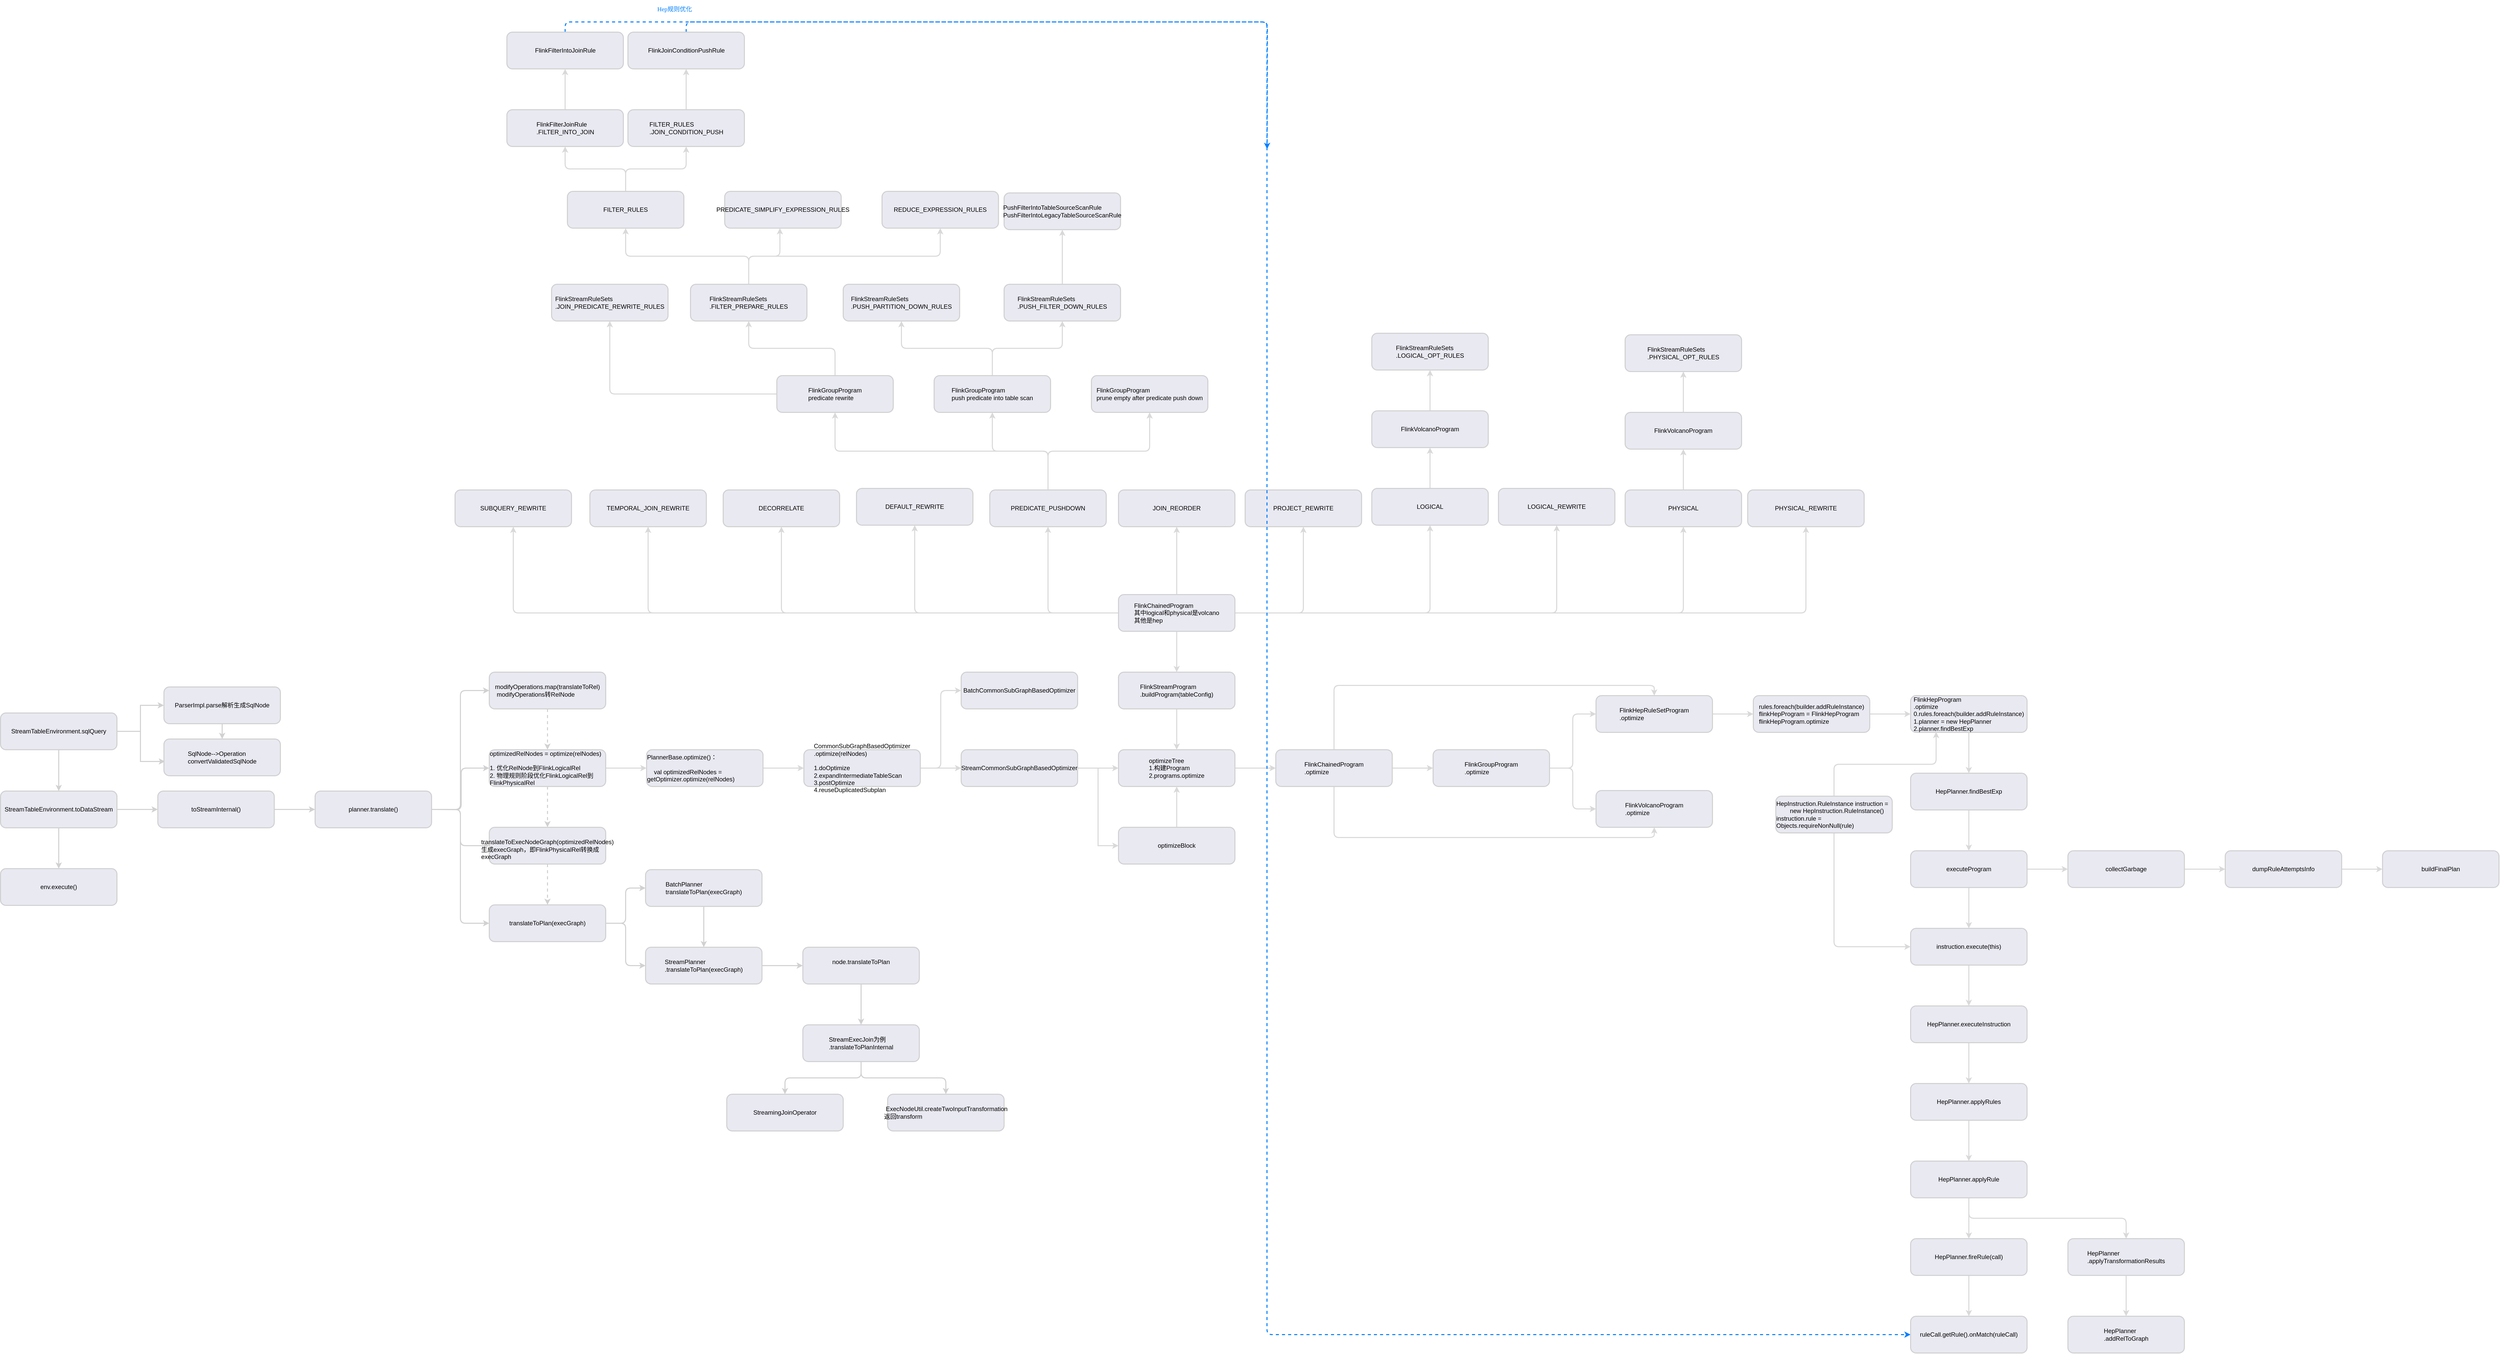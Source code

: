 <mxfile version="20.2.7" type="github">
  <diagram id="4kLa4Momye6eRYNvdGWG" name="第 1 页">
    <mxGraphModel dx="1422" dy="3044" grid="0" gridSize="10" guides="1" tooltips="1" connect="1" arrows="1" fold="1" page="1" pageScale="1" pageWidth="827" pageHeight="1169" background="#ffffff" math="0" shadow="0">
      <root>
        <mxCell id="0" />
        <mxCell id="1" parent="0" />
        <mxCell id="C2oPPoowabkBdJ4QF8pV-6" value="" style="edgeStyle=orthogonalEdgeStyle;rounded=0;orthogonalLoop=1;jettySize=auto;html=1;fontColor=#18A0FB;strokeColor=#D1D1D1;strokeWidth=2;fontSize=12;" parent="1" source="C2oPPoowabkBdJ4QF8pV-3" target="C2oPPoowabkBdJ4QF8pV-5" edge="1">
          <mxGeometry relative="1" as="geometry" />
        </mxCell>
        <mxCell id="C2oPPoowabkBdJ4QF8pV-11" value="" style="edgeStyle=orthogonalEdgeStyle;shape=connector;rounded=0;orthogonalLoop=1;jettySize=auto;html=1;labelBackgroundColor=default;fontFamily=Helvetica;fontSize=12;fontColor=default;endArrow=classic;strokeColor=#D1D1D1;strokeWidth=2;" parent="1" source="C2oPPoowabkBdJ4QF8pV-3" target="C2oPPoowabkBdJ4QF8pV-10" edge="1">
          <mxGeometry relative="1" as="geometry" />
        </mxCell>
        <mxCell id="C2oPPoowabkBdJ4QF8pV-39" style="edgeStyle=orthogonalEdgeStyle;shape=connector;rounded=0;orthogonalLoop=1;jettySize=auto;html=1;exitX=1;exitY=0.5;exitDx=0;exitDy=0;entryX=0.009;entryY=0.611;entryDx=0;entryDy=0;entryPerimeter=0;labelBackgroundColor=default;fontFamily=Helvetica;fontSize=12;fontColor=default;endArrow=classic;strokeColor=#D1D1D1;strokeWidth=2;" parent="1" source="C2oPPoowabkBdJ4QF8pV-3" target="C2oPPoowabkBdJ4QF8pV-37" edge="1">
          <mxGeometry relative="1" as="geometry" />
        </mxCell>
        <mxCell id="C2oPPoowabkBdJ4QF8pV-3" value="&lt;span style=&quot;text-align: left; font-size: 12px;&quot;&gt;StreamTableEnvironment.sqlQuery&lt;/span&gt;" style="rounded=1;whiteSpace=wrap;html=1;fillColor=#E9E9F2;shadow=0;strokeWidth=2;strokeColor=#D1D1D1;fontSize=12;" parent="1" vertex="1">
          <mxGeometry x="86" y="76" width="228" height="72" as="geometry" />
        </mxCell>
        <mxCell id="C2oPPoowabkBdJ4QF8pV-9" value="" style="edgeStyle=orthogonalEdgeStyle;shape=connector;rounded=0;orthogonalLoop=1;jettySize=auto;html=1;labelBackgroundColor=default;fontFamily=Helvetica;fontSize=12;fontColor=default;endArrow=classic;strokeColor=#D1D1D1;strokeWidth=2;" parent="1" source="C2oPPoowabkBdJ4QF8pV-5" target="C2oPPoowabkBdJ4QF8pV-8" edge="1">
          <mxGeometry relative="1" as="geometry" />
        </mxCell>
        <mxCell id="C2oPPoowabkBdJ4QF8pV-13" value="" style="edgeStyle=orthogonalEdgeStyle;shape=connector;rounded=0;orthogonalLoop=1;jettySize=auto;html=1;labelBackgroundColor=default;fontFamily=Helvetica;fontSize=12;fontColor=default;endArrow=classic;strokeColor=#D1D1D1;strokeWidth=2;" parent="1" source="C2oPPoowabkBdJ4QF8pV-5" target="C2oPPoowabkBdJ4QF8pV-12" edge="1">
          <mxGeometry relative="1" as="geometry" />
        </mxCell>
        <mxCell id="C2oPPoowabkBdJ4QF8pV-5" value="&lt;span style=&quot;text-align: left; font-size: 12px;&quot;&gt;StreamTableEnvironment.&lt;/span&gt;toDataStream" style="rounded=1;whiteSpace=wrap;html=1;fillColor=#E9E9F2;shadow=0;strokeWidth=2;strokeColor=#D1D1D1;fontSize=12;" parent="1" vertex="1">
          <mxGeometry x="86" y="229" width="228" height="72" as="geometry" />
        </mxCell>
        <mxCell id="C2oPPoowabkBdJ4QF8pV-8" value="&lt;div style=&quot;text-align: left; font-size: 12px;&quot;&gt;&lt;span style=&quot;background-color: initial; font-size: 12px;&quot;&gt;env.execute()&lt;/span&gt;&lt;/div&gt;" style="rounded=1;whiteSpace=wrap;html=1;fillColor=#E9E9F2;shadow=0;strokeWidth=2;strokeColor=#D1D1D1;fontSize=12;" parent="1" vertex="1">
          <mxGeometry x="86" y="381" width="228" height="72" as="geometry" />
        </mxCell>
        <mxCell id="C2oPPoowabkBdJ4QF8pV-38" value="" style="edgeStyle=orthogonalEdgeStyle;shape=connector;rounded=0;orthogonalLoop=1;jettySize=auto;html=1;labelBackgroundColor=default;fontFamily=Helvetica;fontSize=12;fontColor=default;endArrow=classic;strokeColor=#D1D1D1;strokeWidth=2;" parent="1" source="C2oPPoowabkBdJ4QF8pV-10" target="C2oPPoowabkBdJ4QF8pV-37" edge="1">
          <mxGeometry relative="1" as="geometry" />
        </mxCell>
        <mxCell id="C2oPPoowabkBdJ4QF8pV-10" value="&lt;div style=&quot;text-align: left; font-size: 12px;&quot;&gt;&lt;span style=&quot;background-color: initial; font-size: 12px;&quot;&gt;ParserImpl.parse解析生成SqlNode&lt;/span&gt;&lt;/div&gt;" style="rounded=1;whiteSpace=wrap;html=1;fillColor=#E9E9F2;shadow=0;strokeWidth=2;strokeColor=#D1D1D1;fontSize=12;" parent="1" vertex="1">
          <mxGeometry x="406" y="25" width="228" height="72" as="geometry" />
        </mxCell>
        <mxCell id="C2oPPoowabkBdJ4QF8pV-15" value="" style="edgeStyle=orthogonalEdgeStyle;shape=connector;rounded=0;orthogonalLoop=1;jettySize=auto;html=1;labelBackgroundColor=default;fontFamily=Helvetica;fontSize=12;fontColor=default;endArrow=classic;strokeColor=#D1D1D1;strokeWidth=2;" parent="1" source="C2oPPoowabkBdJ4QF8pV-12" target="C2oPPoowabkBdJ4QF8pV-14" edge="1">
          <mxGeometry relative="1" as="geometry" />
        </mxCell>
        <mxCell id="C2oPPoowabkBdJ4QF8pV-12" value="&lt;div style=&quot;text-align: left; font-size: 12px;&quot;&gt;&lt;span style=&quot;background-color: initial; font-size: 12px;&quot;&gt;toStreamInternal()&lt;/span&gt;&lt;/div&gt;" style="rounded=1;whiteSpace=wrap;html=1;fillColor=#E9E9F2;shadow=0;strokeWidth=2;strokeColor=#D1D1D1;fontSize=12;" parent="1" vertex="1">
          <mxGeometry x="394" y="229" width="228" height="72" as="geometry" />
        </mxCell>
        <mxCell id="C2oPPoowabkBdJ4QF8pV-22" style="edgeStyle=orthogonalEdgeStyle;shape=connector;rounded=1;orthogonalLoop=1;jettySize=auto;html=1;exitX=1;exitY=0.5;exitDx=0;exitDy=0;entryX=0;entryY=0.5;entryDx=0;entryDy=0;labelBackgroundColor=default;fontFamily=Helvetica;fontSize=12;fontColor=default;endArrow=classic;strokeColor=#D1D1D1;strokeWidth=2;" parent="1" source="C2oPPoowabkBdJ4QF8pV-14" target="C2oPPoowabkBdJ4QF8pV-19" edge="1">
          <mxGeometry relative="1" as="geometry" />
        </mxCell>
        <mxCell id="C2oPPoowabkBdJ4QF8pV-29" style="edgeStyle=orthogonalEdgeStyle;shape=connector;rounded=1;orthogonalLoop=1;jettySize=auto;html=1;entryX=0;entryY=0.5;entryDx=0;entryDy=0;labelBackgroundColor=default;fontFamily=Helvetica;fontSize=12;fontColor=default;endArrow=classic;strokeColor=#D1D1D1;strokeWidth=2;" parent="1" target="C2oPPoowabkBdJ4QF8pV-23" edge="1">
          <mxGeometry relative="1" as="geometry">
            <mxPoint x="932" y="265" as="sourcePoint" />
          </mxGeometry>
        </mxCell>
        <mxCell id="C2oPPoowabkBdJ4QF8pV-30" style="edgeStyle=orthogonalEdgeStyle;shape=connector;rounded=1;orthogonalLoop=1;jettySize=auto;html=1;exitX=1;exitY=0.5;exitDx=0;exitDy=0;entryX=0;entryY=0.5;entryDx=0;entryDy=0;labelBackgroundColor=default;fontFamily=Helvetica;fontSize=12;fontColor=default;endArrow=classic;strokeColor=#D1D1D1;strokeWidth=2;" parent="1" source="C2oPPoowabkBdJ4QF8pV-14" target="C2oPPoowabkBdJ4QF8pV-25" edge="1">
          <mxGeometry relative="1" as="geometry" />
        </mxCell>
        <mxCell id="C2oPPoowabkBdJ4QF8pV-31" style="edgeStyle=orthogonalEdgeStyle;shape=connector;rounded=1;orthogonalLoop=1;jettySize=auto;html=1;exitX=1;exitY=0.5;exitDx=0;exitDy=0;entryX=0;entryY=0.5;entryDx=0;entryDy=0;labelBackgroundColor=default;fontFamily=Helvetica;fontSize=12;fontColor=default;endArrow=classic;strokeColor=#D1D1D1;strokeWidth=2;" parent="1" source="C2oPPoowabkBdJ4QF8pV-14" target="C2oPPoowabkBdJ4QF8pV-27" edge="1">
          <mxGeometry relative="1" as="geometry" />
        </mxCell>
        <mxCell id="C2oPPoowabkBdJ4QF8pV-14" value="&lt;div style=&quot;text-align: left; font-size: 12px;&quot;&gt;planner.translate()&lt;br style=&quot;font-size: 12px;&quot;&gt;&lt;/div&gt;" style="rounded=1;whiteSpace=wrap;html=1;fillColor=#E9E9F2;shadow=0;strokeWidth=2;strokeColor=#D1D1D1;fontSize=12;" parent="1" vertex="1">
          <mxGeometry x="702" y="229" width="228" height="72" as="geometry" />
        </mxCell>
        <mxCell id="C2oPPoowabkBdJ4QF8pV-24" value="" style="edgeStyle=orthogonalEdgeStyle;shape=connector;rounded=0;orthogonalLoop=1;jettySize=auto;html=1;labelBackgroundColor=default;fontFamily=Helvetica;fontSize=12;fontColor=default;endArrow=classic;strokeColor=#D1D1D1;strokeWidth=2;dashed=1;" parent="1" source="C2oPPoowabkBdJ4QF8pV-19" target="C2oPPoowabkBdJ4QF8pV-23" edge="1">
          <mxGeometry relative="1" as="geometry" />
        </mxCell>
        <mxCell id="C2oPPoowabkBdJ4QF8pV-19" value="&lt;div style=&quot;text-align: left; font-size: 12px;&quot;&gt;modifyOperations.map(translateToRel)&lt;br style=&quot;font-size: 12px;&quot;&gt;&lt;/div&gt;&lt;div style=&quot;text-align: left; font-size: 12px;&quot;&gt;&amp;nbsp;modifyOperations转RelNode&lt;/div&gt;" style="rounded=1;whiteSpace=wrap;html=1;fillColor=#E9E9F2;shadow=0;strokeWidth=2;strokeColor=#D1D1D1;fontSize=12;" parent="1" vertex="1">
          <mxGeometry x="1043" y="-4" width="228" height="72" as="geometry" />
        </mxCell>
        <mxCell id="C2oPPoowabkBdJ4QF8pV-26" value="" style="edgeStyle=orthogonalEdgeStyle;shape=connector;rounded=0;orthogonalLoop=1;jettySize=auto;html=1;labelBackgroundColor=default;fontFamily=Helvetica;fontSize=12;fontColor=default;endArrow=classic;strokeColor=#D1D1D1;strokeWidth=2;dashed=1;" parent="1" source="C2oPPoowabkBdJ4QF8pV-23" target="C2oPPoowabkBdJ4QF8pV-25" edge="1">
          <mxGeometry relative="1" as="geometry" />
        </mxCell>
        <mxCell id="SW_qonmisXzpycMB33D1-2" value="" style="edgeStyle=orthogonalEdgeStyle;rounded=0;orthogonalLoop=1;jettySize=auto;html=1;fontFamily=Georgia;fontSize=12;fontColor=#007FFF;strokeColor=#D9D9D9;strokeWidth=2;" edge="1" parent="1" source="C2oPPoowabkBdJ4QF8pV-23" target="SW_qonmisXzpycMB33D1-1">
          <mxGeometry relative="1" as="geometry" />
        </mxCell>
        <mxCell id="C2oPPoowabkBdJ4QF8pV-23" value="&lt;div style=&quot;text-align: left; font-size: 12px;&quot;&gt;optimizedRelNodes = optimize(relNodes)&lt;br style=&quot;font-size: 12px;&quot;&gt;&lt;/div&gt;&lt;div style=&quot;text-align: left; font-size: 12px;&quot;&gt;&lt;br style=&quot;font-size: 12px;&quot;&gt;&lt;/div&gt;&lt;div style=&quot;text-align: left; font-size: 12px;&quot;&gt;1. 优化RelNode到FlinkLogicalRel&lt;/div&gt;&lt;div style=&quot;text-align: left; font-size: 12px;&quot;&gt;2.&amp;nbsp;物理规则阶段优化FlinkLogicalRel到FlinkPhysicalRel&lt;/div&gt;" style="rounded=1;whiteSpace=wrap;html=1;fillColor=#E9E9F2;shadow=0;strokeWidth=2;strokeColor=#D1D1D1;fontSize=12;" parent="1" vertex="1">
          <mxGeometry x="1043" y="148" width="228" height="72" as="geometry" />
        </mxCell>
        <mxCell id="C2oPPoowabkBdJ4QF8pV-28" value="" style="edgeStyle=orthogonalEdgeStyle;shape=connector;rounded=0;orthogonalLoop=1;jettySize=auto;html=1;labelBackgroundColor=default;fontFamily=Helvetica;fontSize=12;fontColor=default;endArrow=classic;strokeColor=#D1D1D1;strokeWidth=2;dashed=1;" parent="1" source="C2oPPoowabkBdJ4QF8pV-25" target="C2oPPoowabkBdJ4QF8pV-27" edge="1">
          <mxGeometry relative="1" as="geometry" />
        </mxCell>
        <mxCell id="C2oPPoowabkBdJ4QF8pV-25" value="&lt;div style=&quot;text-align: left; font-size: 12px;&quot;&gt;&lt;br style=&quot;font-size: 12px;&quot;&gt;&lt;/div&gt;&lt;div style=&quot;text-align: left; font-size: 12px;&quot;&gt;translateToExecNodeGraph(optimizedRelNodes)&lt;/div&gt;&lt;div style=&quot;text-align: left; font-size: 12px;&quot;&gt;生成execGraph，即FlinkPhysicalRel转换成execGraph&lt;/div&gt;" style="rounded=1;whiteSpace=wrap;html=1;fillColor=#E9E9F2;shadow=0;strokeWidth=2;strokeColor=#D1D1D1;fontSize=12;" parent="1" vertex="1">
          <mxGeometry x="1043" y="300" width="228" height="72" as="geometry" />
        </mxCell>
        <mxCell id="C2oPPoowabkBdJ4QF8pV-33" value="" style="edgeStyle=orthogonalEdgeStyle;shape=connector;rounded=1;orthogonalLoop=1;jettySize=auto;html=1;labelBackgroundColor=default;fontFamily=Helvetica;fontSize=12;fontColor=default;endArrow=classic;strokeColor=#D1D1D1;strokeWidth=2;" parent="1" source="C2oPPoowabkBdJ4QF8pV-27" target="C2oPPoowabkBdJ4QF8pV-32" edge="1">
          <mxGeometry relative="1" as="geometry" />
        </mxCell>
        <mxCell id="C2oPPoowabkBdJ4QF8pV-36" style="edgeStyle=orthogonalEdgeStyle;shape=connector;rounded=1;orthogonalLoop=1;jettySize=auto;html=1;exitX=1;exitY=0.5;exitDx=0;exitDy=0;entryX=0;entryY=0.5;entryDx=0;entryDy=0;labelBackgroundColor=default;fontFamily=Helvetica;fontSize=12;fontColor=default;endArrow=classic;strokeColor=#D1D1D1;strokeWidth=2;" parent="1" source="C2oPPoowabkBdJ4QF8pV-27" target="C2oPPoowabkBdJ4QF8pV-34" edge="1">
          <mxGeometry relative="1" as="geometry" />
        </mxCell>
        <mxCell id="C2oPPoowabkBdJ4QF8pV-27" value="&lt;div style=&quot;text-align: left; font-size: 12px;&quot;&gt;translateToPlan(execGraph)&lt;br style=&quot;font-size: 12px;&quot;&gt;&lt;/div&gt;" style="rounded=1;whiteSpace=wrap;html=1;fillColor=#E9E9F2;shadow=0;strokeWidth=2;strokeColor=#D1D1D1;fontSize=12;" parent="1" vertex="1">
          <mxGeometry x="1043" y="452" width="228" height="72" as="geometry" />
        </mxCell>
        <mxCell id="C2oPPoowabkBdJ4QF8pV-35" value="" style="edgeStyle=orthogonalEdgeStyle;shape=connector;rounded=0;orthogonalLoop=1;jettySize=auto;html=1;labelBackgroundColor=default;fontFamily=Helvetica;fontSize=12;fontColor=default;endArrow=classic;strokeColor=#D1D1D1;strokeWidth=2;" parent="1" source="C2oPPoowabkBdJ4QF8pV-32" target="C2oPPoowabkBdJ4QF8pV-34" edge="1">
          <mxGeometry relative="1" as="geometry" />
        </mxCell>
        <mxCell id="C2oPPoowabkBdJ4QF8pV-32" value="&lt;div style=&quot;text-align: left; font-size: 12px;&quot;&gt;BatchPlanner&lt;/div&gt;&lt;div style=&quot;text-align: left; font-size: 12px;&quot;&gt;&lt;span style=&quot;background-color: initial; font-size: 12px;&quot;&gt;translateToPlan(execGraph)&lt;/span&gt;&lt;/div&gt;" style="rounded=1;whiteSpace=wrap;html=1;fillColor=#E9E9F2;shadow=0;strokeWidth=2;strokeColor=#D1D1D1;fontSize=12;" parent="1" vertex="1">
          <mxGeometry x="1349" y="383" width="228" height="72" as="geometry" />
        </mxCell>
        <mxCell id="C2oPPoowabkBdJ4QF8pV-41" value="" style="edgeStyle=orthogonalEdgeStyle;shape=connector;rounded=0;orthogonalLoop=1;jettySize=auto;html=1;labelBackgroundColor=default;fontFamily=Helvetica;fontSize=12;fontColor=default;endArrow=classic;strokeColor=#D1D1D1;strokeWidth=2;" parent="1" source="C2oPPoowabkBdJ4QF8pV-34" target="C2oPPoowabkBdJ4QF8pV-40" edge="1">
          <mxGeometry relative="1" as="geometry" />
        </mxCell>
        <mxCell id="C2oPPoowabkBdJ4QF8pV-34" value="&lt;div style=&quot;text-align: left; font-size: 12px;&quot;&gt;StreamPlanner&lt;/div&gt;&lt;div style=&quot;text-align: left; font-size: 12px;&quot;&gt;.translateToPlan(execGraph)&lt;br style=&quot;font-size: 12px;&quot;&gt;&lt;/div&gt;" style="rounded=1;whiteSpace=wrap;html=1;fillColor=#E9E9F2;shadow=0;strokeWidth=2;strokeColor=#D1D1D1;fontSize=12;" parent="1" vertex="1">
          <mxGeometry x="1349" y="535" width="228" height="72" as="geometry" />
        </mxCell>
        <mxCell id="C2oPPoowabkBdJ4QF8pV-37" value="&lt;div style=&quot;text-align: left; font-size: 12px;&quot;&gt;SqlNode--&amp;gt;Operation&lt;/div&gt;&lt;div style=&quot;text-align: left; font-size: 12px;&quot;&gt;convertValidatedSqlNode&lt;br style=&quot;font-size: 12px;&quot;&gt;&lt;/div&gt;" style="rounded=1;whiteSpace=wrap;html=1;fillColor=#E9E9F2;shadow=0;strokeWidth=2;strokeColor=#D1D1D1;fontSize=12;" parent="1" vertex="1">
          <mxGeometry x="406" y="127" width="228" height="72" as="geometry" />
        </mxCell>
        <mxCell id="C2oPPoowabkBdJ4QF8pV-43" value="" style="edgeStyle=orthogonalEdgeStyle;shape=connector;rounded=0;orthogonalLoop=1;jettySize=auto;html=1;labelBackgroundColor=default;fontFamily=Helvetica;fontSize=12;fontColor=default;endArrow=classic;strokeColor=#D1D1D1;strokeWidth=2;" parent="1" source="C2oPPoowabkBdJ4QF8pV-40" target="C2oPPoowabkBdJ4QF8pV-42" edge="1">
          <mxGeometry relative="1" as="geometry" />
        </mxCell>
        <mxCell id="C2oPPoowabkBdJ4QF8pV-40" value="&lt;div style=&quot;text-align: left; font-size: 12px;&quot;&gt;node.translateToPlan&lt;br style=&quot;font-size: 12px;&quot;&gt;&lt;/div&gt;&lt;div style=&quot;text-align: left; font-size: 12px;&quot;&gt;&lt;br style=&quot;font-size: 12px;&quot;&gt;&lt;/div&gt;" style="rounded=1;whiteSpace=wrap;html=1;fillColor=#E9E9F2;shadow=0;strokeWidth=2;strokeColor=#D1D1D1;fontSize=12;" parent="1" vertex="1">
          <mxGeometry x="1657" y="535" width="228" height="72" as="geometry" />
        </mxCell>
        <mxCell id="C2oPPoowabkBdJ4QF8pV-45" value="" style="edgeStyle=orthogonalEdgeStyle;shape=connector;rounded=1;orthogonalLoop=1;jettySize=auto;html=1;labelBackgroundColor=default;fontFamily=Helvetica;fontSize=12;fontColor=default;endArrow=classic;strokeColor=#D1D1D1;strokeWidth=2;" parent="1" source="C2oPPoowabkBdJ4QF8pV-42" target="C2oPPoowabkBdJ4QF8pV-44" edge="1">
          <mxGeometry relative="1" as="geometry" />
        </mxCell>
        <mxCell id="C2oPPoowabkBdJ4QF8pV-48" style="edgeStyle=orthogonalEdgeStyle;shape=connector;rounded=1;orthogonalLoop=1;jettySize=auto;html=1;exitX=0.5;exitY=1;exitDx=0;exitDy=0;labelBackgroundColor=default;fontFamily=Helvetica;fontSize=12;fontColor=default;endArrow=classic;strokeColor=#D1D1D1;strokeWidth=2;" parent="1" source="C2oPPoowabkBdJ4QF8pV-42" target="C2oPPoowabkBdJ4QF8pV-46" edge="1">
          <mxGeometry relative="1" as="geometry" />
        </mxCell>
        <mxCell id="C2oPPoowabkBdJ4QF8pV-42" value="&lt;div style=&quot;text-align: left; font-size: 12px;&quot;&gt;StreamExecJoin为例&lt;br style=&quot;font-size: 12px;&quot;&gt;&lt;/div&gt;&lt;div style=&quot;text-align: left; font-size: 12px;&quot;&gt;.translateToPlanInternal&lt;/div&gt;" style="rounded=1;whiteSpace=wrap;html=1;fillColor=#E9E9F2;shadow=0;strokeWidth=2;strokeColor=#D1D1D1;fontSize=12;" parent="1" vertex="1">
          <mxGeometry x="1657" y="687" width="228" height="72" as="geometry" />
        </mxCell>
        <mxCell id="C2oPPoowabkBdJ4QF8pV-44" value="&lt;div style=&quot;text-align: left; font-size: 12px;&quot;&gt;StreamingJoinOperator&lt;br style=&quot;font-size: 12px;&quot;&gt;&lt;/div&gt;" style="rounded=1;whiteSpace=wrap;html=1;fillColor=#E9E9F2;shadow=0;strokeWidth=2;strokeColor=#D1D1D1;fontSize=12;" parent="1" vertex="1">
          <mxGeometry x="1508" y="823" width="228" height="72" as="geometry" />
        </mxCell>
        <mxCell id="C2oPPoowabkBdJ4QF8pV-46" value="&lt;div style=&quot;text-align: left; font-size: 12px;&quot;&gt;&amp;nbsp;ExecNodeUtil.createTwoInputTransformation&lt;br style=&quot;font-size: 12px;&quot;&gt;&lt;/div&gt;&lt;div style=&quot;text-align: left; font-size: 12px;&quot;&gt;返回transform&lt;/div&gt;" style="rounded=1;whiteSpace=wrap;html=1;fillColor=#E9E9F2;shadow=0;strokeWidth=2;strokeColor=#D1D1D1;fontSize=12;" parent="1" vertex="1">
          <mxGeometry x="1823" y="823" width="228" height="72" as="geometry" />
        </mxCell>
        <mxCell id="SW_qonmisXzpycMB33D1-4" value="" style="edgeStyle=orthogonalEdgeStyle;rounded=0;orthogonalLoop=1;jettySize=auto;html=1;fontFamily=Georgia;fontSize=12;fontColor=#007FFF;strokeColor=#D9D9D9;strokeWidth=2;" edge="1" parent="1" source="SW_qonmisXzpycMB33D1-1" target="SW_qonmisXzpycMB33D1-3">
          <mxGeometry relative="1" as="geometry" />
        </mxCell>
        <mxCell id="SW_qonmisXzpycMB33D1-1" value="&lt;div style=&quot;text-align: left; font-size: 12px;&quot;&gt;PlannerBase.&lt;span style=&quot;background-color: initial; font-size: 12px;&quot;&gt;optimize()：&lt;/span&gt;&lt;/div&gt;&lt;div style=&quot;text-align: left; font-size: 12px;&quot;&gt;&lt;span style=&quot;background-color: initial; font-size: 12px;&quot;&gt;&lt;br style=&quot;font-size: 12px;&quot;&gt;&lt;/span&gt;&lt;/div&gt;&lt;div style=&quot;text-align: left; font-size: 12px;&quot;&gt;&amp;nbsp; &amp;nbsp; val optimizedRelNodes = getOptimizer.optimize(relNodes)&lt;/div&gt;" style="rounded=1;whiteSpace=wrap;html=1;fillColor=#E9E9F2;shadow=0;strokeWidth=2;strokeColor=#D1D1D1;fontSize=12;" vertex="1" parent="1">
          <mxGeometry x="1351" y="148" width="228" height="72" as="geometry" />
        </mxCell>
        <mxCell id="SW_qonmisXzpycMB33D1-6" value="" style="edgeStyle=orthogonalEdgeStyle;rounded=0;orthogonalLoop=1;jettySize=auto;html=1;fontFamily=Georgia;fontSize=12;fontColor=#007FFF;strokeColor=#D9D9D9;strokeWidth=2;" edge="1" parent="1" source="SW_qonmisXzpycMB33D1-3" target="SW_qonmisXzpycMB33D1-5">
          <mxGeometry relative="1" as="geometry" />
        </mxCell>
        <mxCell id="SW_qonmisXzpycMB33D1-9" style="edgeStyle=orthogonalEdgeStyle;rounded=1;orthogonalLoop=1;jettySize=auto;html=1;exitX=1;exitY=0.5;exitDx=0;exitDy=0;entryX=0;entryY=0.5;entryDx=0;entryDy=0;fontFamily=Georgia;fontSize=12;fontColor=#007FFF;strokeColor=#D9D9D9;strokeWidth=2;" edge="1" parent="1" source="SW_qonmisXzpycMB33D1-3" target="SW_qonmisXzpycMB33D1-7">
          <mxGeometry relative="1" as="geometry" />
        </mxCell>
        <mxCell id="SW_qonmisXzpycMB33D1-3" value="&lt;div style=&quot;text-align: left; font-size: 12px;&quot;&gt;CommonSubGraphBasedOptimizer&lt;/div&gt;&lt;div style=&quot;text-align: left; font-size: 12px;&quot;&gt;.optimize(relNodes)&lt;/div&gt;&lt;div style=&quot;text-align: left; font-size: 12px;&quot;&gt;&lt;br style=&quot;font-size: 12px;&quot;&gt;&lt;/div&gt;&lt;div style=&quot;text-align: left; font-size: 12px;&quot;&gt;1.doOptimize&lt;/div&gt;&lt;div style=&quot;text-align: left; font-size: 12px;&quot;&gt;2.expandIntermediateTableScan&lt;/div&gt;&lt;div style=&quot;text-align: left; font-size: 12px;&quot;&gt;3.postOptimize&lt;/div&gt;&lt;div style=&quot;text-align: left; font-size: 12px;&quot;&gt;4.reuseDuplicatedSubplan&lt;/div&gt;" style="rounded=1;whiteSpace=wrap;html=1;fillColor=#E9E9F2;shadow=0;strokeWidth=2;strokeColor=#D1D1D1;fontSize=12;" vertex="1" parent="1">
          <mxGeometry x="1659" y="148" width="228" height="72" as="geometry" />
        </mxCell>
        <mxCell id="SW_qonmisXzpycMB33D1-11" value="" style="edgeStyle=orthogonalEdgeStyle;rounded=0;orthogonalLoop=1;jettySize=auto;html=1;fontFamily=Georgia;fontSize=12;fontColor=#007FFF;strokeColor=#D9D9D9;strokeWidth=2;" edge="1" parent="1" source="SW_qonmisXzpycMB33D1-5" target="SW_qonmisXzpycMB33D1-10">
          <mxGeometry relative="1" as="geometry" />
        </mxCell>
        <mxCell id="SW_qonmisXzpycMB33D1-14" style="edgeStyle=orthogonalEdgeStyle;rounded=0;orthogonalLoop=1;jettySize=auto;html=1;exitX=1;exitY=0.5;exitDx=0;exitDy=0;entryX=0;entryY=0.5;entryDx=0;entryDy=0;fontFamily=Georgia;fontSize=12;fontColor=#007FFF;strokeColor=#D9D9D9;strokeWidth=2;" edge="1" parent="1" source="SW_qonmisXzpycMB33D1-5" target="SW_qonmisXzpycMB33D1-12">
          <mxGeometry relative="1" as="geometry" />
        </mxCell>
        <mxCell id="SW_qonmisXzpycMB33D1-5" value="&lt;div style=&quot;text-align: left; font-size: 12px;&quot;&gt;StreamCommonSubGraphBasedOptimizer&lt;br style=&quot;font-size: 12px;&quot;&gt;&lt;/div&gt;" style="rounded=1;whiteSpace=wrap;html=1;fillColor=#E9E9F2;shadow=0;strokeWidth=2;strokeColor=#D1D1D1;fontSize=12;" vertex="1" parent="1">
          <mxGeometry x="1967" y="148" width="228" height="72" as="geometry" />
        </mxCell>
        <mxCell id="SW_qonmisXzpycMB33D1-7" value="&lt;div style=&quot;text-align: left; font-size: 12px;&quot;&gt;BatchCommonSubGraphBasedOptimizer&lt;br style=&quot;font-size: 12px;&quot;&gt;&lt;/div&gt;" style="rounded=1;whiteSpace=wrap;html=1;fillColor=#E9E9F2;shadow=0;strokeWidth=2;strokeColor=#D1D1D1;fontSize=12;" vertex="1" parent="1">
          <mxGeometry x="1967" y="-4" width="228" height="72" as="geometry" />
        </mxCell>
        <mxCell id="SW_qonmisXzpycMB33D1-17" value="" style="edgeStyle=orthogonalEdgeStyle;rounded=0;orthogonalLoop=1;jettySize=auto;html=1;fontFamily=Georgia;fontSize=12;fontColor=#007FFF;strokeColor=#D9D9D9;strokeWidth=2;" edge="1" parent="1" source="SW_qonmisXzpycMB33D1-10" target="SW_qonmisXzpycMB33D1-16">
          <mxGeometry relative="1" as="geometry" />
        </mxCell>
        <mxCell id="SW_qonmisXzpycMB33D1-10" value="&lt;div style=&quot;text-align: left; font-size: 12px;&quot;&gt;optimizeTree&lt;br style=&quot;font-size: 12px;&quot;&gt;&lt;/div&gt;&lt;div style=&quot;text-align: left; font-size: 12px;&quot;&gt;1.构建Program&lt;/div&gt;&lt;div style=&quot;text-align: left; font-size: 12px;&quot;&gt;2.programs.optimize&lt;/div&gt;" style="rounded=1;whiteSpace=wrap;html=1;fillColor=#E9E9F2;shadow=0;strokeWidth=2;strokeColor=#D1D1D1;fontSize=12;" vertex="1" parent="1">
          <mxGeometry x="2275" y="148" width="228" height="72" as="geometry" />
        </mxCell>
        <mxCell id="SW_qonmisXzpycMB33D1-15" style="edgeStyle=orthogonalEdgeStyle;rounded=0;orthogonalLoop=1;jettySize=auto;html=1;exitX=0.5;exitY=0;exitDx=0;exitDy=0;entryX=0.5;entryY=1;entryDx=0;entryDy=0;fontFamily=Georgia;fontSize=12;fontColor=#007FFF;strokeColor=#D9D9D9;strokeWidth=2;" edge="1" parent="1" source="SW_qonmisXzpycMB33D1-12" target="SW_qonmisXzpycMB33D1-10">
          <mxGeometry relative="1" as="geometry" />
        </mxCell>
        <mxCell id="SW_qonmisXzpycMB33D1-12" value="&lt;div style=&quot;text-align: left; font-size: 12px;&quot;&gt;optimizeBlock&lt;br style=&quot;font-size: 12px;&quot;&gt;&lt;/div&gt;" style="rounded=1;whiteSpace=wrap;html=1;fillColor=#E9E9F2;shadow=0;strokeWidth=2;strokeColor=#D1D1D1;fontSize=12;" vertex="1" parent="1">
          <mxGeometry x="2275" y="300" width="228" height="72" as="geometry" />
        </mxCell>
        <mxCell id="SW_qonmisXzpycMB33D1-96" value="" style="edgeStyle=orthogonalEdgeStyle;rounded=0;orthogonalLoop=1;jettySize=auto;html=1;fontFamily=Comic Sans MS;fontSize=12;fontColor=#007FFF;strokeColor=#D9D9D9;strokeWidth=2;" edge="1" parent="1" source="SW_qonmisXzpycMB33D1-16" target="SW_qonmisXzpycMB33D1-95">
          <mxGeometry relative="1" as="geometry" />
        </mxCell>
        <mxCell id="SW_qonmisXzpycMB33D1-103" style="edgeStyle=orthogonalEdgeStyle;rounded=1;orthogonalLoop=1;jettySize=auto;html=1;exitX=0.5;exitY=1;exitDx=0;exitDy=0;entryX=0.5;entryY=1;entryDx=0;entryDy=0;fontFamily=Comic Sans MS;fontSize=12;fontColor=#007FFF;strokeColor=#D9D9D9;strokeWidth=2;" edge="1" parent="1" source="SW_qonmisXzpycMB33D1-16" target="SW_qonmisXzpycMB33D1-99">
          <mxGeometry relative="1" as="geometry" />
        </mxCell>
        <mxCell id="SW_qonmisXzpycMB33D1-104" style="edgeStyle=orthogonalEdgeStyle;rounded=1;orthogonalLoop=1;jettySize=auto;html=1;exitX=0.5;exitY=0;exitDx=0;exitDy=0;entryX=0.5;entryY=0;entryDx=0;entryDy=0;fontFamily=Comic Sans MS;fontSize=12;fontColor=#007FFF;strokeColor=#D9D9D9;strokeWidth=2;" edge="1" parent="1" source="SW_qonmisXzpycMB33D1-16" target="SW_qonmisXzpycMB33D1-97">
          <mxGeometry relative="1" as="geometry" />
        </mxCell>
        <mxCell id="SW_qonmisXzpycMB33D1-16" value="&lt;div style=&quot;text-align: left; font-size: 12px;&quot;&gt;FlinkChainedProgram&lt;br style=&quot;font-size: 12px;&quot;&gt;&lt;/div&gt;&lt;div style=&quot;text-align: left; font-size: 12px;&quot;&gt;.optimize&lt;br style=&quot;font-size: 12px;&quot;&gt;&lt;/div&gt;" style="rounded=1;whiteSpace=wrap;html=1;fillColor=#E9E9F2;shadow=0;strokeWidth=2;strokeColor=#D1D1D1;fontSize=12;" vertex="1" parent="1">
          <mxGeometry x="2583" y="148" width="228" height="72" as="geometry" />
        </mxCell>
        <mxCell id="SW_qonmisXzpycMB33D1-20" style="edgeStyle=orthogonalEdgeStyle;rounded=0;orthogonalLoop=1;jettySize=auto;html=1;exitX=0.5;exitY=1;exitDx=0;exitDy=0;entryX=0.5;entryY=0;entryDx=0;entryDy=0;fontFamily=Georgia;fontSize=12;fontColor=#007FFF;strokeColor=#D9D9D9;strokeWidth=2;" edge="1" parent="1" source="SW_qonmisXzpycMB33D1-18" target="SW_qonmisXzpycMB33D1-10">
          <mxGeometry relative="1" as="geometry" />
        </mxCell>
        <mxCell id="SW_qonmisXzpycMB33D1-18" value="&lt;div style=&quot;text-align: left; font-size: 12px;&quot;&gt;FlinkStreamProgram&lt;/div&gt;&lt;div style=&quot;text-align: left; font-size: 12px;&quot;&gt;.buildProgram(tableConfig)&lt;br style=&quot;font-size: 12px;&quot;&gt;&lt;/div&gt;" style="rounded=1;whiteSpace=wrap;html=1;fillColor=#E9E9F2;shadow=0;strokeWidth=2;strokeColor=#D1D1D1;fontSize=12;" vertex="1" parent="1">
          <mxGeometry x="2275" y="-4" width="228" height="72" as="geometry" />
        </mxCell>
        <mxCell id="SW_qonmisXzpycMB33D1-23" style="edgeStyle=orthogonalEdgeStyle;rounded=0;orthogonalLoop=1;jettySize=auto;html=1;exitX=0.5;exitY=1;exitDx=0;exitDy=0;entryX=0.5;entryY=0;entryDx=0;entryDy=0;fontFamily=Georgia;fontSize=12;fontColor=#007FFF;strokeColor=#D9D9D9;strokeWidth=2;" edge="1" parent="1" source="SW_qonmisXzpycMB33D1-21" target="SW_qonmisXzpycMB33D1-18">
          <mxGeometry relative="1" as="geometry" />
        </mxCell>
        <mxCell id="SW_qonmisXzpycMB33D1-29" value="" style="edgeStyle=orthogonalEdgeStyle;rounded=1;orthogonalLoop=1;jettySize=auto;html=1;fontFamily=Georgia;fontSize=12;fontColor=#007FFF;strokeColor=#D9D9D9;strokeWidth=2;" edge="1" parent="1" source="SW_qonmisXzpycMB33D1-21" target="SW_qonmisXzpycMB33D1-28">
          <mxGeometry relative="1" as="geometry" />
        </mxCell>
        <mxCell id="SW_qonmisXzpycMB33D1-31" value="" style="edgeStyle=orthogonalEdgeStyle;rounded=1;orthogonalLoop=1;jettySize=auto;html=1;fontFamily=Comic Sans MS;fontSize=12;fontColor=#007FFF;strokeColor=#D9D9D9;strokeWidth=2;" edge="1" parent="1" source="SW_qonmisXzpycMB33D1-21" target="SW_qonmisXzpycMB33D1-30">
          <mxGeometry relative="1" as="geometry" />
        </mxCell>
        <mxCell id="SW_qonmisXzpycMB33D1-33" value="" style="edgeStyle=orthogonalEdgeStyle;rounded=1;orthogonalLoop=1;jettySize=auto;html=1;fontFamily=Comic Sans MS;fontSize=12;fontColor=#007FFF;strokeColor=#D9D9D9;strokeWidth=2;" edge="1" parent="1" source="SW_qonmisXzpycMB33D1-21" target="SW_qonmisXzpycMB33D1-32">
          <mxGeometry relative="1" as="geometry" />
        </mxCell>
        <mxCell id="SW_qonmisXzpycMB33D1-35" value="" style="edgeStyle=orthogonalEdgeStyle;rounded=1;orthogonalLoop=1;jettySize=auto;html=1;fontFamily=Comic Sans MS;fontSize=12;fontColor=#007FFF;strokeColor=#D9D9D9;strokeWidth=2;" edge="1" parent="1" source="SW_qonmisXzpycMB33D1-21" target="SW_qonmisXzpycMB33D1-34">
          <mxGeometry relative="1" as="geometry" />
        </mxCell>
        <mxCell id="SW_qonmisXzpycMB33D1-37" value="" style="edgeStyle=orthogonalEdgeStyle;rounded=1;orthogonalLoop=1;jettySize=auto;html=1;fontFamily=Comic Sans MS;fontSize=12;fontColor=#007FFF;strokeColor=#D9D9D9;strokeWidth=2;" edge="1" parent="1" source="SW_qonmisXzpycMB33D1-21" target="SW_qonmisXzpycMB33D1-36">
          <mxGeometry relative="1" as="geometry" />
        </mxCell>
        <mxCell id="SW_qonmisXzpycMB33D1-39" value="" style="edgeStyle=orthogonalEdgeStyle;rounded=0;orthogonalLoop=1;jettySize=auto;html=1;fontFamily=Comic Sans MS;fontSize=12;fontColor=#007FFF;strokeColor=#D9D9D9;strokeWidth=2;" edge="1" parent="1" source="SW_qonmisXzpycMB33D1-21" target="SW_qonmisXzpycMB33D1-38">
          <mxGeometry relative="1" as="geometry" />
        </mxCell>
        <mxCell id="SW_qonmisXzpycMB33D1-41" value="" style="edgeStyle=orthogonalEdgeStyle;rounded=1;orthogonalLoop=1;jettySize=auto;html=1;fontFamily=Comic Sans MS;fontSize=12;fontColor=#007FFF;strokeColor=#D9D9D9;strokeWidth=2;" edge="1" parent="1" source="SW_qonmisXzpycMB33D1-21" target="SW_qonmisXzpycMB33D1-40">
          <mxGeometry relative="1" as="geometry" />
        </mxCell>
        <mxCell id="SW_qonmisXzpycMB33D1-43" value="" style="edgeStyle=orthogonalEdgeStyle;rounded=1;orthogonalLoop=1;jettySize=auto;html=1;fontFamily=Comic Sans MS;fontSize=12;fontColor=#007FFF;strokeColor=#D9D9D9;strokeWidth=2;" edge="1" parent="1" source="SW_qonmisXzpycMB33D1-21" target="SW_qonmisXzpycMB33D1-42">
          <mxGeometry relative="1" as="geometry" />
        </mxCell>
        <mxCell id="SW_qonmisXzpycMB33D1-45" value="" style="edgeStyle=orthogonalEdgeStyle;rounded=1;orthogonalLoop=1;jettySize=auto;html=1;fontFamily=Comic Sans MS;fontSize=12;fontColor=#007FFF;strokeColor=#D9D9D9;strokeWidth=2;" edge="1" parent="1" source="SW_qonmisXzpycMB33D1-21" target="SW_qonmisXzpycMB33D1-44">
          <mxGeometry relative="1" as="geometry" />
        </mxCell>
        <mxCell id="SW_qonmisXzpycMB33D1-47" value="" style="edgeStyle=orthogonalEdgeStyle;rounded=1;orthogonalLoop=1;jettySize=auto;html=1;fontFamily=Comic Sans MS;fontSize=12;fontColor=#007FFF;strokeColor=#D9D9D9;strokeWidth=2;" edge="1" parent="1" source="SW_qonmisXzpycMB33D1-21" target="SW_qonmisXzpycMB33D1-46">
          <mxGeometry relative="1" as="geometry" />
        </mxCell>
        <mxCell id="SW_qonmisXzpycMB33D1-49" value="" style="edgeStyle=orthogonalEdgeStyle;rounded=1;orthogonalLoop=1;jettySize=auto;html=1;fontFamily=Comic Sans MS;fontSize=12;fontColor=#007FFF;strokeColor=#D9D9D9;strokeWidth=2;" edge="1" parent="1" source="SW_qonmisXzpycMB33D1-21" target="SW_qonmisXzpycMB33D1-48">
          <mxGeometry relative="1" as="geometry" />
        </mxCell>
        <mxCell id="SW_qonmisXzpycMB33D1-21" value="&lt;div style=&quot;text-align: left; font-size: 12px;&quot;&gt;FlinkChainedProgram&lt;br style=&quot;font-size: 12px;&quot;&gt;&lt;/div&gt;&lt;div style=&quot;text-align: left; font-size: 12px;&quot;&gt;其中logical和physical是volcano&lt;/div&gt;&lt;div style=&quot;text-align: left; font-size: 12px;&quot;&gt;其他是hep&lt;/div&gt;" style="rounded=1;whiteSpace=wrap;html=1;fillColor=#E9E9F2;shadow=0;strokeWidth=2;strokeColor=#D1D1D1;fontSize=12;" vertex="1" parent="1">
          <mxGeometry x="2275" y="-156" width="228" height="72" as="geometry" />
        </mxCell>
        <mxCell id="SW_qonmisXzpycMB33D1-28" value="SUBQUERY_REWRITE" style="rounded=1;whiteSpace=wrap;html=1;fillColor=#E9E9F2;shadow=0;strokeWidth=2;strokeColor=#D1D1D1;fontSize=12;" vertex="1" parent="1">
          <mxGeometry x="976" y="-361" width="228" height="72" as="geometry" />
        </mxCell>
        <mxCell id="SW_qonmisXzpycMB33D1-30" value="&lt;div style=&quot;text-align: left; font-size: 12px;&quot;&gt;TEMPORAL_JOIN_REWRITE&lt;br style=&quot;font-size: 12px;&quot;&gt;&lt;/div&gt;" style="rounded=1;whiteSpace=wrap;html=1;fillColor=#E9E9F2;shadow=0;strokeWidth=2;strokeColor=#D1D1D1;fontSize=12;" vertex="1" parent="1">
          <mxGeometry x="1240" y="-361" width="228" height="72" as="geometry" />
        </mxCell>
        <mxCell id="SW_qonmisXzpycMB33D1-32" value="&lt;div style=&quot;text-align: left; font-size: 12px;&quot;&gt;DECORRELATE&lt;br style=&quot;font-size: 12px;&quot;&gt;&lt;/div&gt;" style="rounded=1;whiteSpace=wrap;html=1;fillColor=#E9E9F2;shadow=0;strokeWidth=2;strokeColor=#D1D1D1;fontSize=12;" vertex="1" parent="1">
          <mxGeometry x="1501" y="-361" width="228" height="72" as="geometry" />
        </mxCell>
        <mxCell id="SW_qonmisXzpycMB33D1-34" value="&lt;div style=&quot;text-align: left; font-size: 12px;&quot;&gt;DEFAULT_REWRITE&lt;br style=&quot;font-size: 12px;&quot;&gt;&lt;/div&gt;" style="rounded=1;whiteSpace=wrap;html=1;fillColor=#E9E9F2;shadow=0;strokeWidth=2;strokeColor=#D1D1D1;fontSize=12;" vertex="1" parent="1">
          <mxGeometry x="1762" y="-364" width="228" height="72" as="geometry" />
        </mxCell>
        <mxCell id="SW_qonmisXzpycMB33D1-59" value="" style="edgeStyle=orthogonalEdgeStyle;rounded=1;orthogonalLoop=1;jettySize=auto;html=1;fontFamily=Comic Sans MS;fontSize=12;fontColor=#007FFF;strokeColor=#D9D9D9;strokeWidth=2;exitX=0.5;exitY=0;exitDx=0;exitDy=0;" edge="1" parent="1" source="SW_qonmisXzpycMB33D1-36" target="SW_qonmisXzpycMB33D1-58">
          <mxGeometry relative="1" as="geometry" />
        </mxCell>
        <mxCell id="SW_qonmisXzpycMB33D1-66" style="edgeStyle=orthogonalEdgeStyle;rounded=1;orthogonalLoop=1;jettySize=auto;html=1;exitX=0.5;exitY=0;exitDx=0;exitDy=0;entryX=0.5;entryY=1;entryDx=0;entryDy=0;fontFamily=Comic Sans MS;fontSize=12;fontColor=#007FFF;strokeColor=#D9D9D9;strokeWidth=2;" edge="1" parent="1" source="SW_qonmisXzpycMB33D1-36" target="SW_qonmisXzpycMB33D1-64">
          <mxGeometry relative="1" as="geometry" />
        </mxCell>
        <mxCell id="SW_qonmisXzpycMB33D1-71" style="edgeStyle=orthogonalEdgeStyle;rounded=1;orthogonalLoop=1;jettySize=auto;html=1;exitX=0.5;exitY=0;exitDx=0;exitDy=0;entryX=0.5;entryY=1;entryDx=0;entryDy=0;fontFamily=Comic Sans MS;fontSize=12;fontColor=#007FFF;strokeColor=#D9D9D9;strokeWidth=2;" edge="1" parent="1" source="SW_qonmisXzpycMB33D1-36" target="SW_qonmisXzpycMB33D1-67">
          <mxGeometry relative="1" as="geometry" />
        </mxCell>
        <mxCell id="SW_qonmisXzpycMB33D1-36" value="&lt;div style=&quot;text-align: left; font-size: 12px;&quot;&gt;PREDICATE_PUSHDOWN&lt;br style=&quot;font-size: 12px;&quot;&gt;&lt;/div&gt;" style="rounded=1;whiteSpace=wrap;html=1;fillColor=#E9E9F2;shadow=0;strokeWidth=2;strokeColor=#D1D1D1;fontSize=12;" vertex="1" parent="1">
          <mxGeometry x="2023" y="-361" width="228" height="72" as="geometry" />
        </mxCell>
        <mxCell id="SW_qonmisXzpycMB33D1-38" value="&lt;div style=&quot;text-align: left; font-size: 12px;&quot;&gt;JOIN_REORDER&lt;br style=&quot;font-size: 12px;&quot;&gt;&lt;/div&gt;" style="rounded=1;whiteSpace=wrap;html=1;fillColor=#E9E9F2;shadow=0;strokeWidth=2;strokeColor=#D1D1D1;fontSize=12;" vertex="1" parent="1">
          <mxGeometry x="2275" y="-361" width="228" height="72" as="geometry" />
        </mxCell>
        <mxCell id="SW_qonmisXzpycMB33D1-40" value="&lt;div style=&quot;text-align: left; font-size: 12px;&quot;&gt;PROJECT_REWRITE&lt;br style=&quot;font-size: 12px;&quot;&gt;&lt;/div&gt;" style="rounded=1;whiteSpace=wrap;html=1;fillColor=#E9E9F2;shadow=0;strokeWidth=2;strokeColor=#D1D1D1;fontSize=12;" vertex="1" parent="1">
          <mxGeometry x="2523" y="-361" width="228" height="72" as="geometry" />
        </mxCell>
        <mxCell id="SW_qonmisXzpycMB33D1-51" value="" style="edgeStyle=orthogonalEdgeStyle;rounded=0;orthogonalLoop=1;jettySize=auto;html=1;fontFamily=Comic Sans MS;fontSize=12;fontColor=#007FFF;strokeColor=#D9D9D9;strokeWidth=2;" edge="1" parent="1" source="SW_qonmisXzpycMB33D1-42" target="SW_qonmisXzpycMB33D1-50">
          <mxGeometry relative="1" as="geometry" />
        </mxCell>
        <mxCell id="SW_qonmisXzpycMB33D1-42" value="&lt;div style=&quot;text-align: left; font-size: 12px;&quot;&gt;LOGICAL&lt;br style=&quot;font-size: 12px;&quot;&gt;&lt;/div&gt;" style="rounded=1;whiteSpace=wrap;html=1;fillColor=#E9E9F2;shadow=0;strokeWidth=2;strokeColor=#D1D1D1;fontSize=12;" vertex="1" parent="1">
          <mxGeometry x="2771" y="-364" width="228" height="72" as="geometry" />
        </mxCell>
        <mxCell id="SW_qonmisXzpycMB33D1-44" value="&lt;div style=&quot;text-align: left; font-size: 12px;&quot;&gt;LOGICAL_REWRITE&lt;br style=&quot;font-size: 12px;&quot;&gt;&lt;/div&gt;" style="rounded=1;whiteSpace=wrap;html=1;fillColor=#E9E9F2;shadow=0;strokeWidth=2;strokeColor=#D1D1D1;fontSize=12;" vertex="1" parent="1">
          <mxGeometry x="3019" y="-364" width="228" height="72" as="geometry" />
        </mxCell>
        <mxCell id="SW_qonmisXzpycMB33D1-53" value="" style="edgeStyle=orthogonalEdgeStyle;rounded=0;orthogonalLoop=1;jettySize=auto;html=1;fontFamily=Comic Sans MS;fontSize=12;fontColor=#007FFF;strokeColor=#D9D9D9;strokeWidth=2;" edge="1" parent="1" source="SW_qonmisXzpycMB33D1-46" target="SW_qonmisXzpycMB33D1-52">
          <mxGeometry relative="1" as="geometry" />
        </mxCell>
        <mxCell id="SW_qonmisXzpycMB33D1-46" value="&lt;div style=&quot;text-align: left; font-size: 12px;&quot;&gt;PHYSICAL&lt;br style=&quot;font-size: 12px;&quot;&gt;&lt;/div&gt;" style="rounded=1;whiteSpace=wrap;html=1;fillColor=#E9E9F2;shadow=0;strokeWidth=2;strokeColor=#D1D1D1;fontSize=12;" vertex="1" parent="1">
          <mxGeometry x="3267" y="-361" width="228" height="72" as="geometry" />
        </mxCell>
        <mxCell id="SW_qonmisXzpycMB33D1-48" value="&lt;div style=&quot;text-align: left; font-size: 12px;&quot;&gt;PHYSICAL_REWRITE&lt;br style=&quot;font-size: 12px;&quot;&gt;&lt;/div&gt;" style="rounded=1;whiteSpace=wrap;html=1;fillColor=#E9E9F2;shadow=0;strokeWidth=2;strokeColor=#D1D1D1;fontSize=12;" vertex="1" parent="1">
          <mxGeometry x="3507" y="-361" width="228" height="72" as="geometry" />
        </mxCell>
        <mxCell id="SW_qonmisXzpycMB33D1-57" value="" style="edgeStyle=orthogonalEdgeStyle;rounded=0;orthogonalLoop=1;jettySize=auto;html=1;fontFamily=Comic Sans MS;fontSize=12;fontColor=#007FFF;strokeColor=#D9D9D9;strokeWidth=2;" edge="1" parent="1" source="SW_qonmisXzpycMB33D1-50" target="SW_qonmisXzpycMB33D1-56">
          <mxGeometry relative="1" as="geometry" />
        </mxCell>
        <mxCell id="SW_qonmisXzpycMB33D1-50" value="&lt;div style=&quot;text-align: left; font-size: 12px;&quot;&gt;FlinkVolcanoProgram&lt;br style=&quot;font-size: 12px;&quot;&gt;&lt;/div&gt;" style="rounded=1;whiteSpace=wrap;html=1;fillColor=#E9E9F2;shadow=0;strokeWidth=2;strokeColor=#D1D1D1;fontSize=12;" vertex="1" parent="1">
          <mxGeometry x="2771" y="-516" width="228" height="72" as="geometry" />
        </mxCell>
        <mxCell id="SW_qonmisXzpycMB33D1-55" value="" style="edgeStyle=orthogonalEdgeStyle;rounded=0;orthogonalLoop=1;jettySize=auto;html=1;fontFamily=Comic Sans MS;fontSize=12;fontColor=#007FFF;strokeColor=#D9D9D9;strokeWidth=2;" edge="1" parent="1" source="SW_qonmisXzpycMB33D1-52" target="SW_qonmisXzpycMB33D1-54">
          <mxGeometry relative="1" as="geometry" />
        </mxCell>
        <mxCell id="SW_qonmisXzpycMB33D1-52" value="&lt;div style=&quot;text-align: left; font-size: 12px;&quot;&gt;FlinkVolcanoProgram&lt;br style=&quot;font-size: 12px;&quot;&gt;&lt;/div&gt;" style="rounded=1;whiteSpace=wrap;html=1;fillColor=#E9E9F2;shadow=0;strokeWidth=2;strokeColor=#D1D1D1;fontSize=12;" vertex="1" parent="1">
          <mxGeometry x="3267" y="-513" width="228" height="72" as="geometry" />
        </mxCell>
        <mxCell id="SW_qonmisXzpycMB33D1-54" value="&lt;div style=&quot;text-align: left; font-size: 12px;&quot;&gt;FlinkStreamRuleSets&lt;/div&gt;&lt;div style=&quot;text-align: left; font-size: 12px;&quot;&gt;.PHYSICAL_OPT_RULES&lt;br style=&quot;font-size: 12px;&quot;&gt;&lt;/div&gt;" style="rounded=1;whiteSpace=wrap;html=1;fillColor=#E9E9F2;shadow=0;strokeWidth=2;strokeColor=#D1D1D1;fontSize=12;" vertex="1" parent="1">
          <mxGeometry x="3267" y="-665" width="228" height="72" as="geometry" />
        </mxCell>
        <mxCell id="SW_qonmisXzpycMB33D1-56" value="&lt;div style=&quot;text-align: left; font-size: 12px;&quot;&gt;FlinkStreamRuleSets&lt;/div&gt;&lt;div style=&quot;text-align: left; font-size: 12px;&quot;&gt;.LOGICAL_OPT_RULES&lt;br style=&quot;font-size: 12px;&quot;&gt;&lt;/div&gt;" style="rounded=1;whiteSpace=wrap;html=1;fillColor=#E9E9F2;shadow=0;strokeWidth=2;strokeColor=#D1D1D1;fontSize=12;" vertex="1" parent="1">
          <mxGeometry x="2771" y="-668" width="228" height="72" as="geometry" />
        </mxCell>
        <mxCell id="SW_qonmisXzpycMB33D1-61" value="" style="edgeStyle=orthogonalEdgeStyle;rounded=1;orthogonalLoop=1;jettySize=auto;html=1;fontFamily=Comic Sans MS;fontSize=12;fontColor=#007FFF;strokeColor=#D9D9D9;strokeWidth=2;" edge="1" parent="1" source="SW_qonmisXzpycMB33D1-58" target="SW_qonmisXzpycMB33D1-60">
          <mxGeometry relative="1" as="geometry" />
        </mxCell>
        <mxCell id="SW_qonmisXzpycMB33D1-63" value="" style="edgeStyle=orthogonalEdgeStyle;rounded=1;orthogonalLoop=1;jettySize=auto;html=1;fontFamily=Comic Sans MS;fontSize=12;fontColor=#007FFF;strokeColor=#D9D9D9;strokeWidth=2;" edge="1" parent="1" source="SW_qonmisXzpycMB33D1-58" target="SW_qonmisXzpycMB33D1-62">
          <mxGeometry relative="1" as="geometry" />
        </mxCell>
        <mxCell id="SW_qonmisXzpycMB33D1-58" value="&lt;div style=&quot;text-align: left; font-size: 12px;&quot;&gt;FlinkGroupProgram&lt;br style=&quot;font-size: 12px;&quot;&gt;&lt;/div&gt;&lt;div style=&quot;text-align: left; font-size: 12px;&quot;&gt;predicate rewrite&lt;br style=&quot;font-size: 12px;&quot;&gt;&lt;/div&gt;" style="rounded=1;whiteSpace=wrap;html=1;fillColor=#E9E9F2;shadow=0;strokeWidth=2;strokeColor=#D1D1D1;fontSize=12;" vertex="1" parent="1">
          <mxGeometry x="1606" y="-585" width="228" height="72" as="geometry" />
        </mxCell>
        <mxCell id="SW_qonmisXzpycMB33D1-60" value="&lt;div style=&quot;text-align: left; font-size: 12px;&quot;&gt;FlinkStreamRuleSets&lt;/div&gt;&lt;div style=&quot;text-align: left; font-size: 12px;&quot;&gt;.JOIN_PREDICATE_REWRITE_RULES&lt;br style=&quot;font-size: 12px;&quot;&gt;&lt;/div&gt;" style="rounded=1;whiteSpace=wrap;html=1;fillColor=#E9E9F2;shadow=0;strokeWidth=2;strokeColor=#D1D1D1;fontSize=12;" vertex="1" parent="1">
          <mxGeometry x="1165" y="-764" width="228" height="72" as="geometry" />
        </mxCell>
        <mxCell id="SW_qonmisXzpycMB33D1-74" value="" style="edgeStyle=orthogonalEdgeStyle;rounded=1;orthogonalLoop=1;jettySize=auto;html=1;fontFamily=Comic Sans MS;fontSize=12;fontColor=#007FFF;strokeColor=#D9D9D9;strokeWidth=2;exitX=0.5;exitY=0;exitDx=0;exitDy=0;" edge="1" parent="1" source="SW_qonmisXzpycMB33D1-62" target="SW_qonmisXzpycMB33D1-73">
          <mxGeometry relative="1" as="geometry" />
        </mxCell>
        <mxCell id="SW_qonmisXzpycMB33D1-85" style="edgeStyle=orthogonalEdgeStyle;rounded=1;orthogonalLoop=1;jettySize=auto;html=1;exitX=0.5;exitY=0;exitDx=0;exitDy=0;entryX=0.474;entryY=1;entryDx=0;entryDy=0;entryPerimeter=0;fontFamily=Comic Sans MS;fontSize=12;fontColor=#007FFF;strokeColor=#D9D9D9;strokeWidth=2;" edge="1" parent="1" source="SW_qonmisXzpycMB33D1-62" target="SW_qonmisXzpycMB33D1-81">
          <mxGeometry relative="1" as="geometry" />
        </mxCell>
        <mxCell id="SW_qonmisXzpycMB33D1-86" style="edgeStyle=orthogonalEdgeStyle;rounded=1;orthogonalLoop=1;jettySize=auto;html=1;exitX=0.5;exitY=0;exitDx=0;exitDy=0;entryX=0.5;entryY=1;entryDx=0;entryDy=0;fontFamily=Comic Sans MS;fontSize=12;fontColor=#007FFF;strokeColor=#D9D9D9;strokeWidth=2;" edge="1" parent="1" source="SW_qonmisXzpycMB33D1-62" target="SW_qonmisXzpycMB33D1-83">
          <mxGeometry relative="1" as="geometry" />
        </mxCell>
        <mxCell id="SW_qonmisXzpycMB33D1-62" value="&lt;div style=&quot;text-align: left; font-size: 12px;&quot;&gt;FlinkStreamRuleSets&lt;/div&gt;&lt;div style=&quot;text-align: left; font-size: 12px;&quot;&gt;.FILTER_PREPARE_RULES&lt;br style=&quot;font-size: 12px;&quot;&gt;&lt;/div&gt;" style="rounded=1;whiteSpace=wrap;html=1;fillColor=#E9E9F2;shadow=0;strokeWidth=2;strokeColor=#D1D1D1;fontSize=12;" vertex="1" parent="1">
          <mxGeometry x="1437" y="-764" width="228" height="72" as="geometry" />
        </mxCell>
        <mxCell id="SW_qonmisXzpycMB33D1-76" value="" style="edgeStyle=orthogonalEdgeStyle;rounded=1;orthogonalLoop=1;jettySize=auto;html=1;fontFamily=Comic Sans MS;fontSize=12;fontColor=#007FFF;strokeColor=#D9D9D9;strokeWidth=2;" edge="1" parent="1" source="SW_qonmisXzpycMB33D1-64" target="SW_qonmisXzpycMB33D1-75">
          <mxGeometry relative="1" as="geometry" />
        </mxCell>
        <mxCell id="SW_qonmisXzpycMB33D1-78" value="" style="edgeStyle=orthogonalEdgeStyle;rounded=1;orthogonalLoop=1;jettySize=auto;html=1;fontFamily=Comic Sans MS;fontSize=12;fontColor=#007FFF;strokeColor=#D9D9D9;strokeWidth=2;" edge="1" parent="1" source="SW_qonmisXzpycMB33D1-64" target="SW_qonmisXzpycMB33D1-77">
          <mxGeometry relative="1" as="geometry" />
        </mxCell>
        <mxCell id="SW_qonmisXzpycMB33D1-64" value="&lt;div style=&quot;text-align: left; font-size: 12px;&quot;&gt;FlinkGroupProgram&lt;br style=&quot;font-size: 12px;&quot;&gt;&lt;/div&gt;&lt;div style=&quot;text-align: left; font-size: 12px;&quot;&gt;push predicate into table scan&lt;br style=&quot;font-size: 12px;&quot;&gt;&lt;/div&gt;" style="rounded=1;whiteSpace=wrap;html=1;fillColor=#E9E9F2;shadow=0;strokeWidth=2;strokeColor=#D1D1D1;fontSize=12;" vertex="1" parent="1">
          <mxGeometry x="1914" y="-585" width="228" height="72" as="geometry" />
        </mxCell>
        <mxCell id="SW_qonmisXzpycMB33D1-67" value="&lt;div style=&quot;text-align: left; font-size: 12px;&quot;&gt;FlinkGroupProgram&lt;br style=&quot;font-size: 12px;&quot;&gt;&lt;/div&gt;&lt;div style=&quot;text-align: left; font-size: 12px;&quot;&gt;prune empty after predicate push down&lt;br style=&quot;font-size: 12px;&quot;&gt;&lt;/div&gt;" style="rounded=1;whiteSpace=wrap;html=1;fillColor=#E9E9F2;shadow=0;strokeWidth=2;strokeColor=#D1D1D1;fontSize=12;" vertex="1" parent="1">
          <mxGeometry x="2222" y="-585" width="228" height="72" as="geometry" />
        </mxCell>
        <mxCell id="SW_qonmisXzpycMB33D1-88" value="" style="edgeStyle=orthogonalEdgeStyle;rounded=1;orthogonalLoop=1;jettySize=auto;html=1;fontFamily=Comic Sans MS;fontSize=12;fontColor=#007FFF;strokeColor=#D9D9D9;strokeWidth=2;" edge="1" parent="1" source="SW_qonmisXzpycMB33D1-73" target="SW_qonmisXzpycMB33D1-87">
          <mxGeometry relative="1" as="geometry" />
        </mxCell>
        <mxCell id="SW_qonmisXzpycMB33D1-90" value="" style="edgeStyle=orthogonalEdgeStyle;rounded=1;orthogonalLoop=1;jettySize=auto;html=1;fontFamily=Comic Sans MS;fontSize=12;fontColor=#007FFF;strokeColor=#D9D9D9;strokeWidth=2;" edge="1" parent="1" source="SW_qonmisXzpycMB33D1-73" target="SW_qonmisXzpycMB33D1-89">
          <mxGeometry relative="1" as="geometry" />
        </mxCell>
        <mxCell id="SW_qonmisXzpycMB33D1-73" value="&lt;div style=&quot;text-align: left; font-size: 12px;&quot;&gt;FILTER_RULES&lt;br style=&quot;font-size: 12px;&quot;&gt;&lt;/div&gt;" style="rounded=1;whiteSpace=wrap;html=1;fillColor=#E9E9F2;shadow=0;strokeWidth=2;strokeColor=#D1D1D1;fontSize=12;" vertex="1" parent="1">
          <mxGeometry x="1196" y="-946" width="228" height="72" as="geometry" />
        </mxCell>
        <mxCell id="SW_qonmisXzpycMB33D1-75" value="&lt;div style=&quot;text-align: left; font-size: 12px;&quot;&gt;FlinkStreamRuleSets&lt;/div&gt;&lt;div style=&quot;text-align: left; font-size: 12px;&quot;&gt;.PUSH_PARTITION_DOWN_RULES&lt;br style=&quot;font-size: 12px;&quot;&gt;&lt;/div&gt;" style="rounded=1;whiteSpace=wrap;html=1;fillColor=#E9E9F2;shadow=0;strokeWidth=2;strokeColor=#D1D1D1;fontSize=12;" vertex="1" parent="1">
          <mxGeometry x="1736" y="-764" width="228" height="72" as="geometry" />
        </mxCell>
        <mxCell id="SW_qonmisXzpycMB33D1-80" value="" style="edgeStyle=orthogonalEdgeStyle;rounded=0;orthogonalLoop=1;jettySize=auto;html=1;fontFamily=Comic Sans MS;fontSize=12;fontColor=#007FFF;strokeColor=#D9D9D9;strokeWidth=2;" edge="1" parent="1" source="SW_qonmisXzpycMB33D1-77" target="SW_qonmisXzpycMB33D1-79">
          <mxGeometry relative="1" as="geometry" />
        </mxCell>
        <mxCell id="SW_qonmisXzpycMB33D1-77" value="&lt;div style=&quot;text-align: left; font-size: 12px;&quot;&gt;FlinkStreamRuleSets&lt;/div&gt;&lt;div style=&quot;text-align: left; font-size: 12px;&quot;&gt;.PUSH_FILTER_DOWN_RULES&lt;br style=&quot;font-size: 12px;&quot;&gt;&lt;/div&gt;" style="rounded=1;whiteSpace=wrap;html=1;fillColor=#E9E9F2;shadow=0;strokeWidth=2;strokeColor=#D1D1D1;fontSize=12;" vertex="1" parent="1">
          <mxGeometry x="2051" y="-764" width="228" height="72" as="geometry" />
        </mxCell>
        <mxCell id="SW_qonmisXzpycMB33D1-79" value="&lt;div style=&quot;text-align: left; font-size: 12px;&quot;&gt;PushFilterIntoTableSourceScanRule&lt;br style=&quot;font-size: 12px;&quot;&gt;&lt;/div&gt;&lt;div style=&quot;text-align: left; font-size: 12px;&quot;&gt;PushFilterIntoLegacyTableSourceScanRule&lt;br style=&quot;font-size: 12px;&quot;&gt;&lt;/div&gt;" style="rounded=1;whiteSpace=wrap;html=1;fillColor=#E9E9F2;shadow=0;strokeWidth=2;strokeColor=#D1D1D1;fontSize=12;" vertex="1" parent="1">
          <mxGeometry x="2051" y="-943" width="228" height="72" as="geometry" />
        </mxCell>
        <mxCell id="SW_qonmisXzpycMB33D1-81" value="&lt;div style=&quot;text-align: left; font-size: 12px;&quot;&gt;PREDICATE_SIMPLIFY_EXPRESSION_RULES&lt;br style=&quot;font-size: 12px;&quot;&gt;&lt;/div&gt;" style="rounded=1;whiteSpace=wrap;html=1;fillColor=#E9E9F2;shadow=0;strokeWidth=2;strokeColor=#D1D1D1;fontSize=12;" vertex="1" parent="1">
          <mxGeometry x="1504" y="-946" width="228" height="72" as="geometry" />
        </mxCell>
        <mxCell id="SW_qonmisXzpycMB33D1-83" value="&lt;div style=&quot;text-align: left; font-size: 12px;&quot;&gt;REDUCE_EXPRESSION_RULES&lt;br style=&quot;font-size: 12px;&quot;&gt;&lt;/div&gt;" style="rounded=1;whiteSpace=wrap;html=1;fillColor=#E9E9F2;shadow=0;strokeWidth=2;strokeColor=#D1D1D1;fontSize=12;" vertex="1" parent="1">
          <mxGeometry x="1812" y="-946" width="228" height="72" as="geometry" />
        </mxCell>
        <mxCell id="SW_qonmisXzpycMB33D1-92" value="" style="edgeStyle=orthogonalEdgeStyle;rounded=0;orthogonalLoop=1;jettySize=auto;html=1;fontFamily=Comic Sans MS;fontSize=12;fontColor=#007FFF;strokeColor=#D9D9D9;strokeWidth=2;" edge="1" parent="1" source="SW_qonmisXzpycMB33D1-87" target="SW_qonmisXzpycMB33D1-91">
          <mxGeometry relative="1" as="geometry" />
        </mxCell>
        <mxCell id="SW_qonmisXzpycMB33D1-87" value="&lt;div style=&quot;text-align: left; font-size: 12px;&quot;&gt;FlinkFilterJoinRule&lt;/div&gt;&lt;div style=&quot;text-align: left; font-size: 12px;&quot;&gt;.FILTER_INTO_JOIN&lt;br style=&quot;font-size: 12px;&quot;&gt;&lt;/div&gt;" style="rounded=1;whiteSpace=wrap;html=1;fillColor=#E9E9F2;shadow=0;strokeWidth=2;strokeColor=#D1D1D1;fontSize=12;" vertex="1" parent="1">
          <mxGeometry x="1077.5" y="-1106" width="228" height="72" as="geometry" />
        </mxCell>
        <mxCell id="SW_qonmisXzpycMB33D1-94" value="" style="edgeStyle=orthogonalEdgeStyle;rounded=0;orthogonalLoop=1;jettySize=auto;html=1;fontFamily=Comic Sans MS;fontSize=12;fontColor=#007FFF;strokeColor=#D9D9D9;strokeWidth=2;" edge="1" parent="1" source="SW_qonmisXzpycMB33D1-89" target="SW_qonmisXzpycMB33D1-93">
          <mxGeometry relative="1" as="geometry" />
        </mxCell>
        <mxCell id="SW_qonmisXzpycMB33D1-89" value="&lt;div style=&quot;text-align: left; font-size: 12px;&quot;&gt;FILTER_RULES&lt;br style=&quot;font-size: 12px;&quot;&gt;&lt;/div&gt;&lt;div style=&quot;text-align: left; font-size: 12px;&quot;&gt;.JOIN_CONDITION_PUSH&lt;/div&gt;" style="rounded=1;whiteSpace=wrap;html=1;fillColor=#E9E9F2;shadow=0;strokeWidth=2;strokeColor=#D1D1D1;fontSize=12;" vertex="1" parent="1">
          <mxGeometry x="1314.5" y="-1106" width="228" height="72" as="geometry" />
        </mxCell>
        <mxCell id="SW_qonmisXzpycMB33D1-142" style="edgeStyle=orthogonalEdgeStyle;rounded=1;orthogonalLoop=1;jettySize=auto;html=1;exitX=0.5;exitY=0;exitDx=0;exitDy=0;entryX=0;entryY=0.5;entryDx=0;entryDy=0;dashed=1;fontFamily=Comic Sans MS;fontSize=12;fontColor=#007FFF;strokeColor=#007FFF;strokeWidth=2;" edge="1" parent="1" source="SW_qonmisXzpycMB33D1-91" target="SW_qonmisXzpycMB33D1-135">
          <mxGeometry relative="1" as="geometry" />
        </mxCell>
        <mxCell id="SW_qonmisXzpycMB33D1-91" value="&lt;div style=&quot;text-align: left; font-size: 12px;&quot;&gt;FlinkFilterIntoJoinRule&lt;br style=&quot;font-size: 12px;&quot;&gt;&lt;/div&gt;" style="rounded=1;whiteSpace=wrap;html=1;fillColor=#E9E9F2;shadow=0;strokeWidth=2;strokeColor=#D1D1D1;fontSize=12;" vertex="1" parent="1">
          <mxGeometry x="1077.5" y="-1258" width="228" height="72" as="geometry" />
        </mxCell>
        <mxCell id="SW_qonmisXzpycMB33D1-140" style="rounded=1;orthogonalLoop=1;jettySize=auto;html=1;exitX=0.5;exitY=0;exitDx=0;exitDy=0;fontFamily=Comic Sans MS;fontSize=12;fontColor=#007FFF;strokeColor=#007FFF;strokeWidth=2;dashed=1;edgeStyle=orthogonalEdgeStyle;" edge="1" parent="1" source="SW_qonmisXzpycMB33D1-93">
          <mxGeometry relative="1" as="geometry">
            <mxPoint x="2566" y="-1029" as="targetPoint" />
          </mxGeometry>
        </mxCell>
        <mxCell id="SW_qonmisXzpycMB33D1-93" value="&lt;div style=&quot;text-align: left; font-size: 12px;&quot;&gt;FlinkJoinConditionPushRule&lt;br style=&quot;font-size: 12px;&quot;&gt;&lt;/div&gt;" style="rounded=1;whiteSpace=wrap;html=1;fillColor=#E9E9F2;shadow=0;strokeWidth=2;strokeColor=#D1D1D1;fontSize=12;" vertex="1" parent="1">
          <mxGeometry x="1314.5" y="-1258" width="228" height="72" as="geometry" />
        </mxCell>
        <mxCell id="SW_qonmisXzpycMB33D1-98" value="" style="edgeStyle=orthogonalEdgeStyle;rounded=1;orthogonalLoop=1;jettySize=auto;html=1;fontFamily=Comic Sans MS;fontSize=12;fontColor=#007FFF;strokeColor=#D9D9D9;strokeWidth=2;entryX=0;entryY=0.5;entryDx=0;entryDy=0;" edge="1" parent="1" source="SW_qonmisXzpycMB33D1-95" target="SW_qonmisXzpycMB33D1-97">
          <mxGeometry relative="1" as="geometry" />
        </mxCell>
        <mxCell id="SW_qonmisXzpycMB33D1-100" value="" style="edgeStyle=orthogonalEdgeStyle;rounded=1;orthogonalLoop=1;jettySize=auto;html=1;fontFamily=Comic Sans MS;fontSize=12;fontColor=#007FFF;strokeColor=#D9D9D9;strokeWidth=2;entryX=0;entryY=0.5;entryDx=0;entryDy=0;" edge="1" parent="1" source="SW_qonmisXzpycMB33D1-95" target="SW_qonmisXzpycMB33D1-99">
          <mxGeometry relative="1" as="geometry" />
        </mxCell>
        <mxCell id="SW_qonmisXzpycMB33D1-95" value="&lt;div style=&quot;text-align: left; font-size: 12px;&quot;&gt;FlinkGroupProgram&lt;br style=&quot;font-size: 12px;&quot;&gt;&lt;/div&gt;&lt;div style=&quot;text-align: left; font-size: 12px;&quot;&gt;.optimize&lt;br style=&quot;font-size: 12px;&quot;&gt;&lt;/div&gt;" style="rounded=1;whiteSpace=wrap;html=1;fillColor=#E9E9F2;shadow=0;strokeWidth=2;strokeColor=#D1D1D1;fontSize=12;" vertex="1" parent="1">
          <mxGeometry x="2891" y="148" width="228" height="72" as="geometry" />
        </mxCell>
        <mxCell id="SW_qonmisXzpycMB33D1-106" value="" style="edgeStyle=orthogonalEdgeStyle;rounded=0;orthogonalLoop=1;jettySize=auto;html=1;fontFamily=Comic Sans MS;fontSize=12;fontColor=#007FFF;strokeColor=#D9D9D9;strokeWidth=2;" edge="1" parent="1" source="SW_qonmisXzpycMB33D1-97" target="SW_qonmisXzpycMB33D1-105">
          <mxGeometry relative="1" as="geometry" />
        </mxCell>
        <mxCell id="SW_qonmisXzpycMB33D1-97" value="&lt;div style=&quot;text-align: left; font-size: 12px;&quot;&gt;FlinkHepRuleSetProgram&lt;br style=&quot;font-size: 12px;&quot;&gt;&lt;/div&gt;&lt;div style=&quot;text-align: left; font-size: 12px;&quot;&gt;.optimize&lt;br style=&quot;font-size: 12px;&quot;&gt;&lt;/div&gt;" style="rounded=1;whiteSpace=wrap;html=1;fillColor=#E9E9F2;shadow=0;strokeWidth=2;strokeColor=#D1D1D1;fontSize=12;" vertex="1" parent="1">
          <mxGeometry x="3210" y="42" width="228" height="72" as="geometry" />
        </mxCell>
        <mxCell id="SW_qonmisXzpycMB33D1-99" value="&lt;div style=&quot;text-align: left; font-size: 12px;&quot;&gt;FlinkVolcanoProgram&lt;br style=&quot;font-size: 12px;&quot;&gt;&lt;/div&gt;&lt;div style=&quot;text-align: left; font-size: 12px;&quot;&gt;.optimize&lt;br style=&quot;font-size: 12px;&quot;&gt;&lt;/div&gt;" style="rounded=1;whiteSpace=wrap;html=1;fillColor=#E9E9F2;shadow=0;strokeWidth=2;strokeColor=#D1D1D1;fontSize=12;" vertex="1" parent="1">
          <mxGeometry x="3210" y="228" width="228" height="72" as="geometry" />
        </mxCell>
        <mxCell id="SW_qonmisXzpycMB33D1-108" value="" style="edgeStyle=orthogonalEdgeStyle;rounded=0;orthogonalLoop=1;jettySize=auto;html=1;fontFamily=Comic Sans MS;fontSize=12;fontColor=#007FFF;strokeColor=#D9D9D9;strokeWidth=2;" edge="1" parent="1" source="SW_qonmisXzpycMB33D1-105" target="SW_qonmisXzpycMB33D1-107">
          <mxGeometry relative="1" as="geometry" />
        </mxCell>
        <mxCell id="SW_qonmisXzpycMB33D1-105" value="&lt;div style=&quot;text-align: left; font-size: 12px;&quot;&gt;rules.foreach(builder.addRuleInstance)&lt;br style=&quot;font-size: 12px;&quot;&gt;&lt;/div&gt;&lt;div style=&quot;text-align: left; font-size: 12px;&quot;&gt;flinkHepProgram = FlinkHepProgram&lt;br style=&quot;font-size: 12px;&quot;&gt;&lt;/div&gt;&lt;div style=&quot;text-align: left; font-size: 12px;&quot;&gt;flinkHepProgram.optimize&lt;br style=&quot;font-size: 12px;&quot;&gt;&lt;/div&gt;" style="rounded=1;whiteSpace=wrap;html=1;fillColor=#E9E9F2;shadow=0;strokeWidth=2;strokeColor=#D1D1D1;fontSize=12;" vertex="1" parent="1">
          <mxGeometry x="3518" y="42" width="228" height="72" as="geometry" />
        </mxCell>
        <mxCell id="SW_qonmisXzpycMB33D1-110" value="" style="edgeStyle=orthogonalEdgeStyle;rounded=0;orthogonalLoop=1;jettySize=auto;html=1;fontFamily=Comic Sans MS;fontSize=12;fontColor=#007FFF;strokeColor=#D9D9D9;strokeWidth=2;" edge="1" parent="1" source="SW_qonmisXzpycMB33D1-107" target="SW_qonmisXzpycMB33D1-109">
          <mxGeometry relative="1" as="geometry" />
        </mxCell>
        <mxCell id="SW_qonmisXzpycMB33D1-107" value="&lt;div style=&quot;text-align: left; font-size: 12px;&quot;&gt;&lt;span style=&quot;background-color: initial; font-size: 12px;&quot;&gt;FlinkHepProgram&lt;/span&gt;&lt;/div&gt;&lt;div style=&quot;text-align: left; font-size: 12px;&quot;&gt;&lt;span style=&quot;background-color: initial; font-size: 12px;&quot;&gt;.optimize&lt;/span&gt;&lt;br style=&quot;font-size: 12px;&quot;&gt;&lt;/div&gt;&lt;div style=&quot;text-align: left; font-size: 12px;&quot;&gt;&lt;span style=&quot;background-color: initial; font-size: 12px;&quot;&gt;0.&lt;/span&gt;&lt;span style=&quot;background-color: initial; font-size: 12px;&quot;&gt;rules.foreach(builder.addRuleInstance)&lt;/span&gt;&lt;/div&gt;&lt;div style=&quot;text-align: left; font-size: 12px;&quot;&gt;&lt;span style=&quot;background-color: initial; font-size: 12px;&quot;&gt;1.&lt;/span&gt;&lt;span style=&quot;background-color: initial; font-size: 12px;&quot;&gt;planner = new HepPlanner&lt;/span&gt;&lt;/div&gt;&lt;div style=&quot;text-align: left; font-size: 12px;&quot;&gt;&lt;span style=&quot;background-color: initial; font-size: 12px;&quot;&gt;2.&lt;/span&gt;&lt;span style=&quot;background-color: initial; font-size: 12px;&quot;&gt;planner.findBestExp&lt;/span&gt;&lt;/div&gt;" style="rounded=1;whiteSpace=wrap;html=1;fillColor=#E9E9F2;shadow=0;strokeWidth=2;strokeColor=#D1D1D1;fontSize=12;" vertex="1" parent="1">
          <mxGeometry x="3826" y="42" width="228" height="72" as="geometry" />
        </mxCell>
        <mxCell id="SW_qonmisXzpycMB33D1-112" value="" style="edgeStyle=orthogonalEdgeStyle;rounded=0;orthogonalLoop=1;jettySize=auto;html=1;fontFamily=Comic Sans MS;fontSize=12;fontColor=#007FFF;strokeColor=#D9D9D9;strokeWidth=2;" edge="1" parent="1" source="SW_qonmisXzpycMB33D1-109" target="SW_qonmisXzpycMB33D1-111">
          <mxGeometry relative="1" as="geometry" />
        </mxCell>
        <mxCell id="SW_qonmisXzpycMB33D1-109" value="&lt;div style=&quot;text-align: left; font-size: 12px;&quot;&gt;HepPlanner.findBestExp&lt;br style=&quot;font-size: 12px;&quot;&gt;&lt;/div&gt;" style="rounded=1;whiteSpace=wrap;html=1;fillColor=#E9E9F2;shadow=0;strokeWidth=2;strokeColor=#D1D1D1;fontSize=12;" vertex="1" parent="1">
          <mxGeometry x="3826" y="194" width="228" height="72" as="geometry" />
        </mxCell>
        <mxCell id="SW_qonmisXzpycMB33D1-114" value="" style="edgeStyle=orthogonalEdgeStyle;rounded=0;orthogonalLoop=1;jettySize=auto;html=1;fontFamily=Comic Sans MS;fontSize=12;fontColor=#007FFF;strokeColor=#D9D9D9;strokeWidth=2;" edge="1" parent="1" source="SW_qonmisXzpycMB33D1-111" target="SW_qonmisXzpycMB33D1-113">
          <mxGeometry relative="1" as="geometry" />
        </mxCell>
        <mxCell id="SW_qonmisXzpycMB33D1-120" value="" style="edgeStyle=orthogonalEdgeStyle;rounded=0;orthogonalLoop=1;jettySize=auto;html=1;fontFamily=Comic Sans MS;fontSize=12;fontColor=#007FFF;strokeColor=#D9D9D9;strokeWidth=2;" edge="1" parent="1" source="SW_qonmisXzpycMB33D1-111" target="SW_qonmisXzpycMB33D1-119">
          <mxGeometry relative="1" as="geometry" />
        </mxCell>
        <mxCell id="SW_qonmisXzpycMB33D1-111" value="&lt;div style=&quot;text-align: left; font-size: 12px;&quot;&gt;executeProgram&lt;br style=&quot;font-size: 12px;&quot;&gt;&lt;/div&gt;" style="rounded=1;whiteSpace=wrap;html=1;fillColor=#E9E9F2;shadow=0;strokeWidth=2;strokeColor=#D1D1D1;fontSize=12;" vertex="1" parent="1">
          <mxGeometry x="3826" y="346" width="228" height="72" as="geometry" />
        </mxCell>
        <mxCell id="SW_qonmisXzpycMB33D1-116" value="" style="edgeStyle=orthogonalEdgeStyle;rounded=0;orthogonalLoop=1;jettySize=auto;html=1;fontFamily=Comic Sans MS;fontSize=12;fontColor=#007FFF;strokeColor=#D9D9D9;strokeWidth=2;" edge="1" parent="1" source="SW_qonmisXzpycMB33D1-113" target="SW_qonmisXzpycMB33D1-115">
          <mxGeometry relative="1" as="geometry" />
        </mxCell>
        <mxCell id="SW_qonmisXzpycMB33D1-113" value="&lt;div style=&quot;text-align: left; font-size: 12px;&quot;&gt;collectGarbage&lt;br style=&quot;font-size: 12px;&quot;&gt;&lt;/div&gt;" style="rounded=1;whiteSpace=wrap;html=1;fillColor=#E9E9F2;shadow=0;strokeWidth=2;strokeColor=#D1D1D1;fontSize=12;" vertex="1" parent="1">
          <mxGeometry x="4134" y="346" width="228" height="72" as="geometry" />
        </mxCell>
        <mxCell id="SW_qonmisXzpycMB33D1-118" value="" style="edgeStyle=orthogonalEdgeStyle;rounded=0;orthogonalLoop=1;jettySize=auto;html=1;fontFamily=Comic Sans MS;fontSize=12;fontColor=#007FFF;strokeColor=#D9D9D9;strokeWidth=2;" edge="1" parent="1" source="SW_qonmisXzpycMB33D1-115" target="SW_qonmisXzpycMB33D1-117">
          <mxGeometry relative="1" as="geometry" />
        </mxCell>
        <mxCell id="SW_qonmisXzpycMB33D1-115" value="&lt;div style=&quot;text-align: left; font-size: 12px;&quot;&gt;dumpRuleAttemptsInfo&lt;br style=&quot;font-size: 12px;&quot;&gt;&lt;/div&gt;" style="rounded=1;whiteSpace=wrap;html=1;fillColor=#E9E9F2;shadow=0;strokeWidth=2;strokeColor=#D1D1D1;fontSize=12;" vertex="1" parent="1">
          <mxGeometry x="4442" y="346" width="228" height="72" as="geometry" />
        </mxCell>
        <mxCell id="SW_qonmisXzpycMB33D1-117" value="&lt;div style=&quot;text-align: left; font-size: 12px;&quot;&gt;buildFinalPlan&lt;br style=&quot;font-size: 12px;&quot;&gt;&lt;/div&gt;" style="rounded=1;whiteSpace=wrap;html=1;fillColor=#E9E9F2;shadow=0;strokeWidth=2;strokeColor=#D1D1D1;fontSize=12;" vertex="1" parent="1">
          <mxGeometry x="4750" y="346" width="228" height="72" as="geometry" />
        </mxCell>
        <mxCell id="SW_qonmisXzpycMB33D1-128" value="" style="edgeStyle=orthogonalEdgeStyle;rounded=0;orthogonalLoop=1;jettySize=auto;html=1;fontFamily=Comic Sans MS;fontSize=12;fontColor=#007FFF;strokeColor=#D9D9D9;strokeWidth=2;" edge="1" parent="1" source="SW_qonmisXzpycMB33D1-119" target="SW_qonmisXzpycMB33D1-127">
          <mxGeometry relative="1" as="geometry" />
        </mxCell>
        <mxCell id="SW_qonmisXzpycMB33D1-119" value="&lt;div style=&quot;text-align: left; font-size: 12px;&quot;&gt;instruction.execute(this)&lt;br style=&quot;font-size: 12px;&quot;&gt;&lt;/div&gt;" style="rounded=1;whiteSpace=wrap;html=1;fillColor=#E9E9F2;shadow=0;strokeWidth=2;strokeColor=#D1D1D1;fontSize=12;" vertex="1" parent="1">
          <mxGeometry x="3826" y="498" width="228" height="72" as="geometry" />
        </mxCell>
        <mxCell id="SW_qonmisXzpycMB33D1-125" style="edgeStyle=orthogonalEdgeStyle;rounded=1;orthogonalLoop=1;jettySize=auto;html=1;exitX=0.5;exitY=0;exitDx=0;exitDy=0;entryX=0.219;entryY=0.986;entryDx=0;entryDy=0;entryPerimeter=0;fontFamily=Comic Sans MS;fontSize=12;fontColor=#007FFF;strokeColor=#D9D9D9;strokeWidth=2;" edge="1" parent="1" source="SW_qonmisXzpycMB33D1-123" target="SW_qonmisXzpycMB33D1-107">
          <mxGeometry relative="1" as="geometry" />
        </mxCell>
        <mxCell id="SW_qonmisXzpycMB33D1-126" style="edgeStyle=orthogonalEdgeStyle;rounded=1;orthogonalLoop=1;jettySize=auto;html=1;exitX=0.5;exitY=1;exitDx=0;exitDy=0;entryX=0;entryY=0.5;entryDx=0;entryDy=0;fontFamily=Comic Sans MS;fontSize=12;fontColor=#007FFF;strokeColor=#D9D9D9;strokeWidth=2;" edge="1" parent="1" source="SW_qonmisXzpycMB33D1-123" target="SW_qonmisXzpycMB33D1-119">
          <mxGeometry relative="1" as="geometry" />
        </mxCell>
        <mxCell id="SW_qonmisXzpycMB33D1-123" value="&lt;div style=&quot;text-align: left; font-size: 12px;&quot;&gt;&lt;div style=&quot;font-size: 12px;&quot;&gt;HepInstruction.RuleInstance instruction =&lt;/div&gt;&lt;div style=&quot;font-size: 12px;&quot;&gt;&amp;nbsp; &amp;nbsp; &amp;nbsp; &amp;nbsp; new HepInstruction.RuleInstance()&lt;/div&gt;&lt;div style=&quot;font-size: 12px;&quot;&gt;instruction.rule = Objects.requireNonNull(rule)&lt;br style=&quot;font-size: 12px;&quot;&gt;&lt;/div&gt;&lt;/div&gt;" style="rounded=1;whiteSpace=wrap;html=1;fillColor=#E9E9F2;shadow=0;strokeWidth=2;strokeColor=#D1D1D1;fontSize=12;" vertex="1" parent="1">
          <mxGeometry x="3562" y="239" width="228" height="72" as="geometry" />
        </mxCell>
        <mxCell id="SW_qonmisXzpycMB33D1-130" value="" style="edgeStyle=orthogonalEdgeStyle;rounded=0;orthogonalLoop=1;jettySize=auto;html=1;fontFamily=Comic Sans MS;fontSize=12;fontColor=#007FFF;strokeColor=#D9D9D9;strokeWidth=2;" edge="1" parent="1" source="SW_qonmisXzpycMB33D1-127" target="SW_qonmisXzpycMB33D1-129">
          <mxGeometry relative="1" as="geometry" />
        </mxCell>
        <mxCell id="SW_qonmisXzpycMB33D1-127" value="&lt;div style=&quot;text-align: left; font-size: 12px;&quot;&gt;HepPlanner.executeInstruction&lt;br style=&quot;font-size: 12px;&quot;&gt;&lt;/div&gt;" style="rounded=1;whiteSpace=wrap;html=1;fillColor=#E9E9F2;shadow=0;strokeWidth=2;strokeColor=#D1D1D1;fontSize=12;" vertex="1" parent="1">
          <mxGeometry x="3826" y="650" width="228" height="72" as="geometry" />
        </mxCell>
        <mxCell id="SW_qonmisXzpycMB33D1-132" value="" style="edgeStyle=orthogonalEdgeStyle;rounded=0;orthogonalLoop=1;jettySize=auto;html=1;fontFamily=Comic Sans MS;fontSize=12;fontColor=#007FFF;strokeColor=#D9D9D9;strokeWidth=2;" edge="1" parent="1" source="SW_qonmisXzpycMB33D1-129" target="SW_qonmisXzpycMB33D1-131">
          <mxGeometry relative="1" as="geometry" />
        </mxCell>
        <mxCell id="SW_qonmisXzpycMB33D1-129" value="&lt;div style=&quot;text-align: left; font-size: 12px;&quot;&gt;HepPlanner.applyRules&lt;br style=&quot;font-size: 12px;&quot;&gt;&lt;/div&gt;" style="rounded=1;whiteSpace=wrap;html=1;fillColor=#E9E9F2;shadow=0;strokeWidth=2;strokeColor=#D1D1D1;fontSize=12;" vertex="1" parent="1">
          <mxGeometry x="3826" y="802" width="228" height="72" as="geometry" />
        </mxCell>
        <mxCell id="SW_qonmisXzpycMB33D1-134" value="" style="edgeStyle=orthogonalEdgeStyle;rounded=0;orthogonalLoop=1;jettySize=auto;html=1;fontFamily=Comic Sans MS;fontSize=12;fontColor=#007FFF;strokeColor=#D9D9D9;strokeWidth=2;" edge="1" parent="1" source="SW_qonmisXzpycMB33D1-131" target="SW_qonmisXzpycMB33D1-133">
          <mxGeometry relative="1" as="geometry" />
        </mxCell>
        <mxCell id="SW_qonmisXzpycMB33D1-139" style="edgeStyle=orthogonalEdgeStyle;rounded=1;orthogonalLoop=1;jettySize=auto;html=1;exitX=0.5;exitY=1;exitDx=0;exitDy=0;entryX=0.5;entryY=0;entryDx=0;entryDy=0;fontFamily=Comic Sans MS;fontSize=12;fontColor=#007FFF;strokeColor=#D9D9D9;strokeWidth=2;" edge="1" parent="1" source="SW_qonmisXzpycMB33D1-131" target="SW_qonmisXzpycMB33D1-137">
          <mxGeometry relative="1" as="geometry" />
        </mxCell>
        <mxCell id="SW_qonmisXzpycMB33D1-131" value="&lt;div style=&quot;text-align: left; font-size: 12px;&quot;&gt;HepPlanner.applyRule&lt;br style=&quot;font-size: 12px;&quot;&gt;&lt;/div&gt;" style="rounded=1;whiteSpace=wrap;html=1;fillColor=#E9E9F2;shadow=0;strokeWidth=2;strokeColor=#D1D1D1;fontSize=12;" vertex="1" parent="1">
          <mxGeometry x="3826" y="954" width="228" height="72" as="geometry" />
        </mxCell>
        <mxCell id="SW_qonmisXzpycMB33D1-136" value="" style="edgeStyle=orthogonalEdgeStyle;rounded=0;orthogonalLoop=1;jettySize=auto;html=1;fontFamily=Comic Sans MS;fontSize=12;fontColor=#007FFF;strokeColor=#D9D9D9;strokeWidth=2;" edge="1" parent="1" source="SW_qonmisXzpycMB33D1-133" target="SW_qonmisXzpycMB33D1-135">
          <mxGeometry relative="1" as="geometry" />
        </mxCell>
        <mxCell id="SW_qonmisXzpycMB33D1-133" value="&lt;div style=&quot;text-align: left; font-size: 12px;&quot;&gt;HepPlanner.fireRule(call)&lt;br style=&quot;font-size: 12px;&quot;&gt;&lt;/div&gt;" style="rounded=1;whiteSpace=wrap;html=1;fillColor=#E9E9F2;shadow=0;strokeWidth=2;strokeColor=#D1D1D1;fontSize=12;" vertex="1" parent="1">
          <mxGeometry x="3826" y="1106" width="228" height="72" as="geometry" />
        </mxCell>
        <mxCell id="SW_qonmisXzpycMB33D1-135" value="&lt;div style=&quot;text-align: left; font-size: 12px;&quot;&gt;ruleCall.getRule().onMatch(ruleCall)&lt;br style=&quot;font-size: 12px;&quot;&gt;&lt;/div&gt;" style="rounded=1;whiteSpace=wrap;html=1;fillColor=#E9E9F2;shadow=0;strokeWidth=2;strokeColor=#D1D1D1;fontSize=12;" vertex="1" parent="1">
          <mxGeometry x="3826" y="1258" width="228" height="72" as="geometry" />
        </mxCell>
        <mxCell id="SW_qonmisXzpycMB33D1-145" value="" style="edgeStyle=orthogonalEdgeStyle;rounded=0;orthogonalLoop=1;jettySize=auto;html=1;fontFamily=Comic Sans MS;fontSize=12;fontColor=#007FFF;strokeColor=#D9D9D9;strokeWidth=2;" edge="1" parent="1" source="SW_qonmisXzpycMB33D1-137" target="SW_qonmisXzpycMB33D1-144">
          <mxGeometry relative="1" as="geometry" />
        </mxCell>
        <mxCell id="SW_qonmisXzpycMB33D1-137" value="&lt;div style=&quot;text-align: left; font-size: 12px;&quot;&gt;HepPlanner&lt;/div&gt;&lt;div style=&quot;text-align: left; font-size: 12px;&quot;&gt;.applyTransformationResults&lt;br style=&quot;font-size: 12px;&quot;&gt;&lt;/div&gt;" style="rounded=1;whiteSpace=wrap;html=1;fillColor=#E9E9F2;shadow=0;strokeWidth=2;strokeColor=#D1D1D1;fontSize=12;" vertex="1" parent="1">
          <mxGeometry x="4134" y="1106" width="228" height="72" as="geometry" />
        </mxCell>
        <mxCell id="SW_qonmisXzpycMB33D1-143" value="Hep规则优化" style="text;html=1;strokeColor=none;fillColor=none;align=center;verticalAlign=middle;whiteSpace=wrap;rounded=0;fontFamily=Comic Sans MS;fontSize=12;fontColor=#007FFF;strokeWidth=2;" vertex="1" parent="1">
          <mxGeometry x="1339" y="-1321" width="134" height="36" as="geometry" />
        </mxCell>
        <mxCell id="SW_qonmisXzpycMB33D1-144" value="&lt;div style=&quot;text-align: left; font-size: 12px;&quot;&gt;HepPlanner&lt;/div&gt;&lt;div style=&quot;text-align: left; font-size: 12px;&quot;&gt;.addRelToGraph&lt;br style=&quot;font-size: 12px;&quot;&gt;&lt;/div&gt;" style="rounded=1;whiteSpace=wrap;html=1;fillColor=#E9E9F2;shadow=0;strokeWidth=2;strokeColor=#D1D1D1;fontSize=12;" vertex="1" parent="1">
          <mxGeometry x="4134" y="1258" width="228" height="72" as="geometry" />
        </mxCell>
      </root>
    </mxGraphModel>
  </diagram>
</mxfile>
